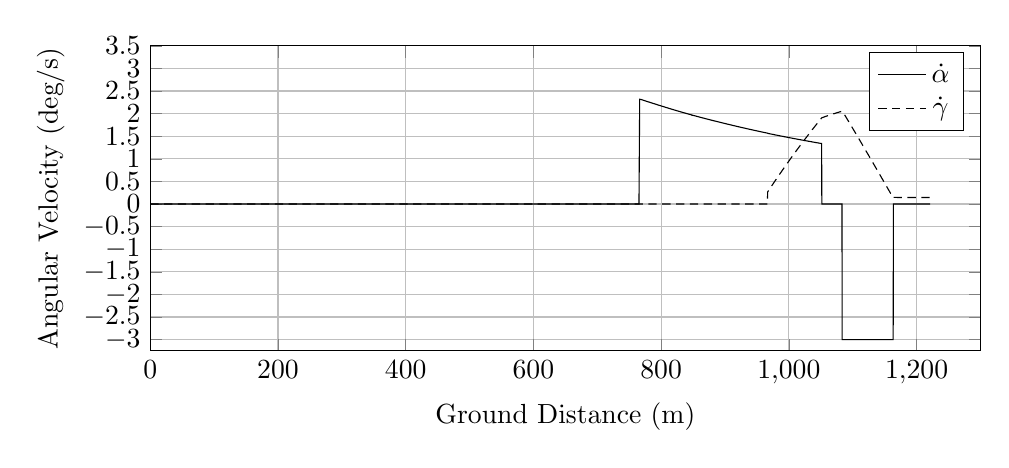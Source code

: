 %AngularVelocity_vs_GroundDistance
\begin{tikzpicture}

\begin{axis}[
width=\textwidth,
height=0.45\textwidth,
scaled ticks=false, tick label style={/pgf/number format/fixed},
xmin=0.0,
xmax=1300,
xlabel={Ground Distance (m)},
xmajorgrids,
ymin=-3.25,
ymax=3.5,
ylabel={Angular Velocity (deg/s)},
ytick={-3,-2.5,-2,-1.5,-1,-0.5,0,0.5,1,1.5,2,2.5,3,3.5},
ymajorgrids,
legend entries = {$\dot\alpha$\\$\dot\gamma$\\}
]

\addplot [
color=black,
solid
]
table[row sep=crcr]{
1.373E-8	0.0\\
2.605E-7	0.0\\
2.049E-6	0.0\\
9.924E-6	0.0\\
4.745E-5	0.0\\
1.74E-4	0.0\\
4.061E-4	0.0\\
7.313E-4	0.0\\
0.001	0.0\\
0.002	0.0\\
0.002	0.0\\
0.003	0.0\\
0.004	0.0\\
0.005	0.0\\
0.006	0.0\\
0.007	0.0\\
0.008	0.0\\
0.009	0.0\\
0.011	0.0\\
0.012	0.0\\
0.014	0.0\\
0.015	0.0\\
0.017	0.0\\
0.019	0.0\\
0.021	0.0\\
0.023	0.0\\
0.025	0.0\\
0.028	0.0\\
0.03	0.0\\
0.032	0.0\\
0.035	0.0\\
0.038	0.0\\
0.04	0.0\\
0.043	0.0\\
0.046	0.0\\
0.049	0.0\\
0.053	0.0\\
0.056	0.0\\
0.059	0.0\\
0.063	0.0\\
0.066	0.0\\
0.07	0.0\\
0.074	0.0\\
0.078	0.0\\
0.082	0.0\\
0.086	0.0\\
0.09	0.0\\
0.094	0.0\\
0.099	0.0\\
0.103	0.0\\
0.108	0.0\\
0.112	0.0\\
0.117	0.0\\
0.122	0.0\\
0.127	0.0\\
0.132	0.0\\
0.138	0.0\\
0.143	0.0\\
0.148	0.0\\
0.154	0.0\\
0.159	0.0\\
0.165	0.0\\
0.171	0.0\\
0.177	0.0\\
0.183	0.0\\
0.189	0.0\\
0.196	0.0\\
0.202	0.0\\
0.209	0.0\\
0.215	0.0\\
0.222	0.0\\
0.229	0.0\\
0.236	0.0\\
0.243	0.0\\
0.25	0.0\\
0.258	0.0\\
0.265	0.0\\
0.272	0.0\\
0.28	0.0\\
0.288	0.0\\
0.296	0.0\\
0.304	0.0\\
0.312	0.0\\
0.32	0.0\\
0.329	0.0\\
0.337	0.0\\
0.346	0.0\\
0.355	0.0\\
0.363	0.0\\
0.372	0.0\\
0.382	0.0\\
0.391	0.0\\
0.4	0.0\\
0.41	0.0\\
0.419	0.0\\
0.429	0.0\\
0.438	0.0\\
0.448	0.0\\
0.458	0.0\\
0.468	0.0\\
0.479	0.0\\
0.489	0.0\\
0.5	0.0\\
0.511	0.0\\
0.521	0.0\\
0.532	0.0\\
0.543	0.0\\
0.554	0.0\\
0.565	0.0\\
0.577	0.0\\
0.589	0.0\\
0.6	0.0\\
0.612	0.0\\
0.624	0.0\\
0.636	0.0\\
0.649	0.0\\
0.661	0.0\\
0.674	0.0\\
0.686	0.0\\
0.699	0.0\\
0.712	0.0\\
0.725	0.0\\
0.738	0.0\\
0.752	0.0\\
0.765	0.0\\
0.779	0.0\\
0.793	0.0\\
0.807	0.0\\
0.822	0.0\\
0.836	0.0\\
0.85	0.0\\
0.865	0.0\\
0.88	0.0\\
0.895	0.0\\
0.91	0.0\\
0.925	0.0\\
0.94	0.0\\
0.956	0.0\\
0.971	0.0\\
0.987	0.0\\
1.003	0.0\\
1.019	0.0\\
1.035	0.0\\
1.052	0.0\\
1.068	0.0\\
1.085	0.0\\
1.101	0.0\\
1.118	0.0\\
1.135	0.0\\
1.153	0.0\\
1.17	0.0\\
1.188	0.0\\
1.206	0.0\\
1.224	0.0\\
1.242	0.0\\
1.261	0.0\\
1.279	0.0\\
1.298	0.0\\
1.317	0.0\\
1.335	0.0\\
1.354	0.0\\
1.374	0.0\\
1.393	0.0\\
1.413	0.0\\
1.433	0.0\\
1.453	0.0\\
1.473	0.0\\
1.493	0.0\\
1.514	0.0\\
1.534	0.0\\
1.555	0.0\\
1.576	0.0\\
1.598	0.0\\
1.62	0.0\\
1.641	0.0\\
1.663	0.0\\
1.686	0.0\\
1.708	0.0\\
1.73	0.0\\
1.752	0.0\\
1.774	0.0\\
1.797	0.0\\
1.82	0.0\\
1.843	0.0\\
1.867	0.0\\
1.89	0.0\\
1.914	0.0\\
1.937	0.0\\
1.961	0.0\\
1.985	0.0\\
2.01	0.0\\
2.035	0.0\\
2.059	0.0\\
2.085	0.0\\
2.11	0.0\\
2.135	0.0\\
2.161	0.0\\
2.186	0.0\\
2.213	0.0\\
2.239	0.0\\
2.265	0.0\\
2.292	0.0\\
2.319	0.0\\
2.346	0.0\\
2.373	0.0\\
2.401	0.0\\
2.428	0.0\\
2.456	0.0\\
2.483	0.0\\
2.512	0.0\\
2.54	0.0\\
2.568	0.0\\
2.597	0.0\\
2.626	0.0\\
2.656	0.0\\
2.686	0.0\\
2.715	0.0\\
2.746	0.0\\
2.775	0.0\\
2.805	0.0\\
2.836	0.0\\
2.866	0.0\\
2.898	0.0\\
2.929	0.0\\
2.96	0.0\\
2.992	0.0\\
3.024	0.0\\
3.056	0.0\\
3.089	0.0\\
3.122	0.0\\
3.155	0.0\\
3.188	0.0\\
3.221	0.0\\
3.254	0.0\\
3.288	0.0\\
3.322	0.0\\
3.356	0.0\\
3.391	0.0\\
3.426	0.0\\
3.462	0.0\\
3.497	0.0\\
3.532	0.0\\
3.568	0.0\\
3.604	0.0\\
3.639	0.0\\
3.677	0.0\\
3.713	0.0\\
3.75	0.0\\
3.786	0.0\\
3.823	0.0\\
3.861	0.0\\
3.899	0.0\\
3.937	0.0\\
3.975	0.0\\
4.014	0.0\\
4.052	0.0\\
4.092	0.0\\
4.132	0.0\\
4.172	0.0\\
4.211	0.0\\
4.25	0.0\\
4.292	0.0\\
4.332	0.0\\
4.373	0.0\\
4.414	0.0\\
4.456	0.0\\
4.497	0.0\\
4.538	0.0\\
4.581	0.0\\
4.624	0.0\\
4.666	0.0\\
4.709	0.0\\
4.752	0.0\\
4.795	0.0\\
4.838	0.0\\
4.881	0.0\\
4.926	0.0\\
4.97	0.0\\
5.014	0.0\\
5.059	0.0\\
5.104	0.0\\
5.15	0.0\\
5.195	0.0\\
5.241	0.0\\
5.288	0.0\\
5.334	0.0\\
5.381	0.0\\
5.428	0.0\\
5.476	0.0\\
5.525	0.0\\
5.573	0.0\\
5.621	0.0\\
5.672	0.0\\
5.72	0.0\\
5.768	0.0\\
5.817	0.0\\
5.866	0.0\\
5.917	0.0\\
5.967	0.0\\
6.017	0.0\\
6.069	0.0\\
6.12	0.0\\
6.171	0.0\\
6.223	0.0\\
6.274	0.0\\
6.326	0.0\\
6.38	0.0\\
6.432	0.0\\
6.485	0.0\\
6.537	0.0\\
6.59	0.0\\
6.644	0.0\\
6.697	0.0\\
6.752	0.0\\
6.807	0.0\\
6.863	0.0\\
6.919	0.0\\
6.975	0.0\\
7.031	0.0\\
7.087	0.0\\
7.145	0.0\\
7.203	0.0\\
7.261	0.0\\
7.321	0.0\\
7.378	0.0\\
7.438	0.0\\
7.497	0.0\\
7.557	0.0\\
7.617	0.0\\
7.677	0.0\\
7.736	0.0\\
7.796	0.0\\
7.857	0.0\\
7.917	0.0\\
7.979	0.0\\
8.04	0.0\\
8.102	0.0\\
8.165	0.0\\
8.226	0.0\\
8.291	0.0\\
8.354	0.0\\
8.418	0.0\\
8.482	0.0\\
8.547	0.0\\
8.613	0.0\\
8.678	0.0\\
8.745	0.0\\
8.811	0.0\\
8.877	0.0\\
8.943	0.0\\
9.011	0.0\\
9.079	0.0\\
9.149	0.0\\
9.216	0.0\\
9.286	0.0\\
9.355	0.0\\
9.424	0.0\\
9.493	0.0\\
9.563	0.0\\
9.632	0.0\\
9.703	0.0\\
9.773	0.0\\
9.844	0.0\\
9.915	0.0\\
9.987	0.0\\
10.059	0.0\\
10.132	0.0\\
10.206	0.0\\
10.279	0.0\\
10.353	0.0\\
10.428	0.0\\
10.503	0.0\\
10.578	0.0\\
10.655	0.0\\
10.73	0.0\\
10.806	0.0\\
10.883	0.0\\
10.959	0.0\\
11.035	0.0\\
11.113	0.0\\
11.191	0.0\\
11.268	0.0\\
11.346	0.0\\
11.424	0.0\\
11.503	0.0\\
11.581	0.0\\
11.662	0.0\\
11.742	0.0\\
11.822	0.0\\
11.902	0.0\\
11.984	0.0\\
12.065	0.0\\
12.148	0.0\\
12.231	0.0\\
12.313	0.0\\
12.397	0.0\\
12.48	0.0\\
12.564	0.0\\
12.648	0.0\\
12.736	0.0\\
12.821	0.0\\
12.908	0.0\\
12.995	0.0\\
13.082	0.0\\
13.17	0.0\\
13.258	0.0\\
13.345	0.0\\
13.433	0.0\\
13.524	0.0\\
13.611	0.0\\
13.702	0.0\\
13.792	0.0\\
13.882	0.0\\
13.975	0.0\\
14.066	0.0\\
14.158	0.0\\
14.251	0.0\\
14.343	0.0\\
14.437	0.0\\
14.533	0.0\\
14.626	0.0\\
14.722	0.0\\
14.819	0.0\\
14.914	0.0\\
15.01	0.0\\
15.108	0.0\\
15.206	0.0\\
15.304	0.0\\
15.403	0.0\\
15.503	0.0\\
15.602	0.0\\
15.701	0.0\\
15.801	0.0\\
15.9	0.0\\
16.002	0.0\\
16.103	0.0\\
16.204	0.0\\
16.305	0.0\\
16.406	0.0\\
16.509	0.0\\
16.615	0.0\\
16.718	0.0\\
16.823	0.0\\
16.929	0.0\\
17.035	0.0\\
17.141	0.0\\
17.246	0.0\\
17.352	0.0\\
17.458	0.0\\
17.566	0.0\\
17.673	0.0\\
17.782	0.0\\
17.891	0.0\\
18.001	0.0\\
18.11	0.0\\
18.22	0.0\\
18.328	0.0\\
18.437	0.0\\
18.549	0.0\\
18.659	0.0\\
18.771	0.0\\
18.884	0.0\\
18.996	0.0\\
19.109	0.0\\
19.223	0.0\\
19.338	0.0\\
19.456	0.0\\
19.573	0.0\\
19.69	0.0\\
19.805	0.0\\
19.924	0.0\\
20.042	0.0\\
20.158	0.0\\
20.278	0.0\\
20.396	0.0\\
20.516	0.0\\
20.637	0.0\\
20.755	0.0\\
20.874	0.0\\
20.996	0.0\\
21.118	0.0\\
21.24	0.0\\
21.361	0.0\\
21.485	0.0\\
21.608	0.0\\
21.732	0.0\\
21.857	0.0\\
21.981	0.0\\
22.108	0.0\\
22.235	0.0\\
22.362	0.0\\
22.488	0.0\\
22.614	0.0\\
22.744	0.0\\
22.873	0.0\\
23.004	0.0\\
23.133	0.0\\
23.263	0.0\\
23.393	0.0\\
23.523	0.0\\
23.655	0.0\\
23.786	0.0\\
23.917	0.0\\
24.047	0.0\\
24.178	0.0\\
24.315	0.0\\
24.448	0.0\\
24.579	0.0\\
24.71	0.0\\
24.843	0.0\\
24.976	0.0\\
25.112	0.0\\
25.247	0.0\\
25.385	0.0\\
25.522	0.0\\
25.661	0.0\\
25.799	0.0\\
25.826	0.0\\
25.84	0.0\\
25.841	0.0\\
25.842	0.0\\
25.848	0.0\\
25.864	0.0\\
25.906	0.0\\
25.999	0.0\\
26.123	0.0\\
26.25	0.0\\
26.377	0.0\\
26.506	0.0\\
26.634	0.0\\
26.763	0.0\\
26.893	0.0\\
27.023	0.0\\
27.154	0.0\\
27.288	0.0\\
27.42	0.0\\
27.556	0.0\\
27.691	0.0\\
27.826	0.0\\
27.96	0.0\\
28.097	0.0\\
28.233	0.0\\
28.369	0.0\\
28.507	0.0\\
28.645	0.0\\
28.783	0.0\\
28.923	0.0\\
29.062	0.0\\
29.202	0.0\\
29.343	0.0\\
29.483	0.0\\
29.626	0.0\\
29.767	0.0\\
29.909	0.0\\
30.052	0.0\\
30.197	0.0\\
30.342	0.0\\
30.486	0.0\\
30.633	0.0\\
30.778	0.0\\
30.924	0.0\\
31.071	0.0\\
31.218	0.0\\
31.367	0.0\\
31.515	0.0\\
31.664	0.0\\
31.815	0.0\\
31.966	0.0\\
32.115	0.0\\
32.266	0.0\\
32.418	0.0\\
32.57	0.0\\
32.722	0.0\\
32.877	0.0\\
33.032	0.0\\
33.185	0.0\\
33.341	0.0\\
33.498	0.0\\
33.654	0.0\\
33.811	0.0\\
33.97	0.0\\
34.126	0.0\\
34.286	0.0\\
34.445	0.0\\
34.606	0.0\\
34.766	0.0\\
34.926	0.0\\
35.086	0.0\\
35.248	0.0\\
35.412	0.0\\
35.574	0.0\\
35.735	0.0\\
35.899	0.0\\
36.065	0.0\\
36.23	0.0\\
36.395	0.0\\
36.561	0.0\\
36.728	0.0\\
36.894	0.0\\
37.059	0.0\\
37.227	0.0\\
37.394	0.0\\
37.562	0.0\\
37.733	0.0\\
37.903	0.0\\
38.071	0.0\\
38.238	0.0\\
38.408	0.0\\
38.578	0.0\\
38.75	0.0\\
38.92	0.0\\
39.093	0.0\\
39.265	0.0\\
39.437	0.0\\
39.609	0.0\\
39.783	0.0\\
39.956	0.0\\
40.132	0.0\\
40.309	0.0\\
40.486	0.0\\
40.664	0.0\\
40.84	0.0\\
41.018	0.0\\
41.198	0.0\\
41.377	0.0\\
41.557	0.0\\
41.736	0.0\\
41.916	0.0\\
42.097	0.0\\
42.278	0.0\\
42.46	0.0\\
42.64	0.0\\
42.822	0.0\\
43.006	0.0\\
43.19	0.0\\
43.372	0.0\\
43.556	0.0\\
43.74	0.0\\
43.924	0.0\\
44.107	0.0\\
44.294	0.0\\
44.479	0.0\\
44.665	0.0\\
44.852	0.0\\
45.039	0.0\\
45.228	0.0\\
45.415	0.0\\
45.603	0.0\\
45.793	0.0\\
45.984	0.0\\
46.173	0.0\\
46.364	0.0\\
46.554	0.0\\
46.745	0.0\\
46.936	0.0\\
47.127	0.0\\
47.319	0.0\\
47.511	0.0\\
47.705	0.0\\
47.9	0.0\\
48.093	0.0\\
48.287	0.0\\
48.484	0.0\\
48.681	0.0\\
48.875	0.0\\
49.071	0.0\\
49.267	0.0\\
49.466	0.0\\
49.662	0.0\\
49.86	0.0\\
50.058	0.0\\
50.258	0.0\\
50.457	0.0\\
50.656	0.0\\
50.859	0.0\\
51.061	0.0\\
51.264	0.0\\
51.464	0.0\\
51.665	0.0\\
51.866	0.0\\
52.074	0.0\\
52.282	0.0\\
52.487	0.0\\
52.695	0.0\\
52.9	0.0\\
53.108	0.0\\
53.312	0.0\\
53.52	0.0\\
53.727	0.0\\
53.937	0.0\\
54.145	0.0\\
54.351	0.0\\
54.562	0.0\\
54.776	0.0\\
54.988	0.0\\
55.198	0.0\\
55.41	0.0\\
55.624	0.0\\
55.837	0.0\\
56.047	0.0\\
56.261	0.0\\
56.475	0.0\\
56.691	0.0\\
56.909	0.0\\
57.127	0.0\\
57.347	0.0\\
57.565	0.0\\
57.782	0.0\\
57.999	0.0\\
58.218	0.0\\
58.436	0.0\\
58.658	0.0\\
58.88	0.0\\
59.103	0.0\\
59.324	0.0\\
59.545	0.0\\
59.768	0.0\\
59.991	0.0\\
60.216	0.0\\
60.44	0.0\\
60.665	0.0\\
60.891	0.0\\
61.116	0.0\\
61.343	0.0\\
61.572	0.0\\
61.799	0.0\\
62.026	0.0\\
62.254	0.0\\
62.483	0.0\\
62.714	0.0\\
62.945	0.0\\
63.178	0.0\\
63.411	0.0\\
63.645	0.0\\
63.877	0.0\\
64.112	0.0\\
64.347	0.0\\
64.583	0.0\\
64.819	0.0\\
65.056	0.0\\
65.295	0.0\\
65.532	0.0\\
65.77	0.0\\
66.01	0.0\\
66.253	0.0\\
66.493	0.0\\
66.734	0.0\\
66.977	0.0\\
67.219	0.0\\
67.464	0.0\\
67.706	0.0\\
67.954	0.0\\
68.198	0.0\\
68.444	0.0\\
68.69	0.0\\
68.94	0.0\\
69.19	0.0\\
69.44	0.0\\
69.69	0.0\\
69.941	0.0\\
70.193	0.0\\
70.447	0.0\\
70.699	0.0\\
70.954	0.0\\
71.211	0.0\\
71.468	0.0\\
71.725	0.0\\
71.982	0.0\\
72.241	0.0\\
72.499	0.0\\
72.759	0.0\\
73.02	0.0\\
73.281	0.0\\
73.543	0.0\\
73.806	0.0\\
74.072	0.0\\
74.339	0.0\\
74.605	0.0\\
74.873	0.0\\
75.14	0.0\\
75.411	0.0\\
75.683	0.0\\
75.951	0.0\\
76.224	0.0\\
76.499	0.0\\
76.772	0.0\\
77.047	0.0\\
77.323	0.0\\
77.599	0.0\\
77.878	0.0\\
78.157	0.0\\
78.438	0.0\\
78.721	0.0\\
79.001	0.0\\
79.284	0.0\\
79.57	0.0\\
79.854	0.0\\
80.139	0.0\\
80.426	0.0\\
80.715	0.0\\
81.007	0.0\\
81.295	0.0\\
81.585	0.0\\
81.875	0.0\\
82.171	0.0\\
82.467	0.0\\
82.764	0.0\\
83.058	0.0\\
83.359	0.0\\
83.657	0.0\\
83.955	0.0\\
84.253	0.0\\
84.557	0.0\\
84.86	0.0\\
85.165	0.0\\
85.472	0.0\\
85.779	0.0\\
86.087	0.0\\
86.398	0.0\\
86.711	0.0\\
87.026	0.0\\
87.34	0.0\\
87.654	0.0\\
87.967	0.0\\
88.285	0.0\\
88.61	0.0\\
88.929	0.0\\
89.25	0.0\\
89.575	0.0\\
89.902	0.0\\
90.226	0.0\\
90.549	0.0\\
90.878	0.0\\
91.205	0.0\\
91.538	0.0\\
91.871	0.0\\
92.201	0.0\\
92.531	0.0\\
92.864	0.0\\
93.198	0.0\\
93.533	0.0\\
93.867	0.0\\
94.203	0.0\\
94.541	0.0\\
94.874	0.0\\
95.217	0.0\\
95.554	0.0\\
95.892	0.0\\
96.231	0.0\\
96.572	0.0\\
96.908	0.0\\
97.248	0.0\\
97.588	0.0\\
97.926	0.0\\
98.267	0.0\\
98.605	0.0\\
98.946	0.0\\
99.287	0.0\\
99.634	0.0\\
99.977	0.0\\
100.316	0.0\\
100.656	0.0\\
100.996	0.0\\
101.34	0.0\\
101.68	0.0\\
102.017	0.0\\
102.357	0.0\\
102.694	0.0\\
103.035	0.0\\
103.376	0.0\\
103.719	0.0\\
104.059	0.0\\
104.395	0.0\\
104.733	0.0\\
105.071	0.0\\
105.407	0.0\\
105.744	0.0\\
106.08	0.0\\
106.416	0.0\\
106.756	0.0\\
107.094	0.0\\
107.432	0.0\\
107.447	0.0\\
107.458	0.0\\
107.462	0.0\\
107.465	0.0\\
107.468	0.0\\
107.484	0.0\\
107.532	0.0\\
107.687	0.0\\
107.976	0.0\\
108.277	0.0\\
108.582	0.0\\
108.886	0.0\\
109.192	0.0\\
109.502	0.0\\
109.811	0.0\\
110.121	0.0\\
110.433	0.0\\
110.747	0.0\\
111.065	0.0\\
111.382	0.0\\
111.701	0.0\\
112.023	0.0\\
112.343	0.0\\
112.668	0.0\\
112.993	0.0\\
113.32	0.0\\
113.65	0.0\\
113.979	0.0\\
114.313	0.0\\
114.644	0.0\\
114.981	0.0\\
115.32	0.0\\
115.658	0.0\\
116.001	0.0\\
116.342	0.0\\
116.686	0.0\\
117.033	0.0\\
117.379	0.0\\
117.729	0.0\\
118.08	0.0\\
118.434	0.0\\
118.792	0.0\\
119.148	0.0\\
119.504	0.0\\
119.863	0.0\\
120.226	0.0\\
120.59	0.0\\
120.955	0.0\\
121.32	0.0\\
121.686	0.0\\
122.053	0.0\\
122.423	0.0\\
122.795	0.0\\
123.166	0.0\\
123.54	0.0\\
123.912	0.0\\
124.29	0.0\\
124.663	0.0\\
125.039	0.0\\
125.414	0.0\\
125.79	0.0\\
126.168	0.0\\
126.546	0.0\\
126.925	0.0\\
127.303	0.0\\
127.683	0.0\\
128.062	0.0\\
128.444	0.0\\
128.823	0.0\\
129.199	0.0\\
129.578	0.0\\
129.955	0.0\\
130.334	0.0\\
130.714	0.0\\
131.095	0.0\\
131.477	0.0\\
131.857	0.0\\
132.239	0.0\\
132.616	0.0\\
133.0	0.0\\
133.381	0.0\\
133.761	0.0\\
134.136	0.0\\
134.516	0.0\\
134.897	0.0\\
135.274	0.0\\
135.652	0.0\\
136.033	0.0\\
136.412	0.0\\
136.79	0.0\\
137.17	0.0\\
137.548	0.0\\
137.926	0.0\\
138.305	0.0\\
138.684	0.0\\
139.063	0.0\\
139.441	0.0\\
139.819	0.0\\
140.198	0.0\\
140.573	0.0\\
140.951	0.0\\
141.328	0.0\\
141.706	0.0\\
142.084	0.0\\
142.464	0.0\\
142.841	0.0\\
143.219	0.0\\
143.6	0.0\\
143.98	0.0\\
144.359	0.0\\
144.736	0.0\\
145.113	0.0\\
145.491	0.0\\
145.87	0.0\\
146.245	0.0\\
146.624	0.0\\
147.001	0.0\\
147.379	0.0\\
147.757	0.0\\
148.136	0.0\\
148.514	0.0\\
148.891	0.0\\
149.271	0.0\\
149.653	0.0\\
150.033	0.0\\
150.414	0.0\\
150.793	0.0\\
151.173	0.0\\
151.554	0.0\\
151.935	0.0\\
152.319	0.0\\
152.702	0.0\\
153.083	0.0\\
153.467	0.0\\
153.848	0.0\\
154.231	0.0\\
154.615	0.0\\
155.0	0.0\\
155.383	0.0\\
155.768	0.0\\
156.151	0.0\\
156.535	0.0\\
156.92	0.0\\
157.306	0.0\\
157.691	0.0\\
158.078	0.0\\
158.465	0.0\\
158.851	0.0\\
159.24	0.0\\
159.627	0.0\\
160.02	0.0\\
160.408	0.0\\
160.796	0.0\\
161.184	0.0\\
161.576	0.0\\
161.968	0.0\\
162.358	0.0\\
162.751	0.0\\
163.145	0.0\\
163.537	0.0\\
163.93	0.0\\
164.324	0.0\\
164.717	0.0\\
165.11	0.0\\
165.504	0.0\\
165.898	0.0\\
166.291	0.0\\
166.689	0.0\\
167.083	0.0\\
167.48	0.0\\
167.88	0.0\\
168.278	0.0\\
168.677	0.0\\
169.075	0.0\\
169.476	0.0\\
169.878	0.0\\
170.279	0.0\\
170.681	0.0\\
171.086	0.0\\
171.488	0.0\\
171.893	0.0\\
172.297	0.0\\
172.703	0.0\\
173.111	0.0\\
173.516	0.0\\
173.926	0.0\\
174.336	0.0\\
174.746	0.0\\
175.157	0.0\\
175.569	0.0\\
175.98	0.0\\
176.393	0.0\\
176.804	0.0\\
177.219	0.0\\
177.633	0.0\\
178.051	0.0\\
178.467	0.0\\
178.884	0.0\\
179.298	0.0\\
179.716	0.0\\
180.134	0.0\\
180.554	0.0\\
180.977	0.0\\
181.4	0.0\\
181.823	0.0\\
182.246	0.0\\
182.673	0.0\\
183.1	0.0\\
183.529	0.0\\
183.958	0.0\\
184.386	0.0\\
184.817	0.0\\
185.246	0.0\\
185.678	0.0\\
186.109	0.0\\
186.54	0.0\\
186.971	0.0\\
187.407	0.0\\
187.842	0.0\\
188.278	0.0\\
188.718	0.0\\
189.161	0.0\\
189.601	0.0\\
190.039	0.0\\
190.48	0.0\\
190.925	0.0\\
191.372	0.0\\
191.818	0.0\\
192.265	0.0\\
192.715	0.0\\
193.165	0.0\\
193.616	0.0\\
194.067	0.0\\
194.521	0.0\\
194.978	0.0\\
195.436	0.0\\
195.895	0.0\\
196.354	0.0\\
196.818	0.0\\
197.281	0.0\\
197.745	0.0\\
198.212	0.0\\
198.678	0.0\\
199.146	0.0\\
199.617	0.0\\
200.086	0.0\\
200.555	0.0\\
201.028	0.0\\
201.501	0.0\\
201.979	0.0\\
202.457	0.0\\
202.938	0.0\\
203.422	0.0\\
203.906	0.0\\
204.394	0.0\\
204.881	0.0\\
205.374	0.0\\
205.868	0.0\\
206.362	0.0\\
206.856	0.0\\
207.356	0.0\\
207.853	0.0\\
208.356	0.0\\
208.859	0.0\\
209.361	0.0\\
209.864	0.0\\
210.375	0.0\\
210.888	0.0\\
211.409	0.0\\
211.928	0.0\\
212.45	0.0\\
212.973	0.0\\
213.501	0.0\\
214.031	0.0\\
214.556	0.0\\
215.09	0.0\\
215.63	0.0\\
216.172	0.0\\
216.713	0.0\\
217.254	0.0\\
217.799	0.0\\
218.348	0.0\\
218.897	0.0\\
219.458	0.0\\
220.018	0.0\\
220.58	0.0\\
221.149	0.0\\
221.724	0.0\\
222.297	0.0\\
222.872	0.0\\
223.455	0.0\\
224.043	0.0\\
224.627	0.0\\
225.215	0.0\\
225.809	0.0\\
226.407	0.0\\
227.01	0.0\\
227.62	0.0\\
228.232	0.0\\
228.841	0.0\\
229.46	0.0\\
230.088	0.0\\
230.713	0.0\\
231.34	0.0\\
231.962	0.0\\
232.584	0.0\\
233.21	0.0\\
233.841	0.0\\
234.463	0.0\\
235.095	0.0\\
235.716	0.0\\
236.336	0.0\\
236.958	0.0\\
237.577	0.0\\
238.195	0.0\\
238.811	0.0\\
239.426	0.0\\
240.037	0.0\\
240.639	0.0\\
241.242	0.0\\
241.843	0.0\\
242.443	0.0\\
243.037	0.0\\
243.631	0.0\\
244.221	0.0\\
244.812	0.0\\
245.397	0.0\\
245.979	0.0\\
246.559	0.0\\
247.13	0.0\\
247.707	0.0\\
248.28	0.0\\
248.853	0.0\\
249.419	0.0\\
249.978	0.0\\
250.541	0.0\\
251.101	0.0\\
251.656	0.0\\
252.209	0.0\\
252.762	0.0\\
253.314	0.0\\
253.866	0.0\\
254.414	0.0\\
254.957	0.0\\
255.065	0.0\\
255.13	0.0\\
255.178	0.0\\
255.206	0.0\\
255.231	0.0\\
255.254	0.0\\
255.276	0.0\\
255.29	0.0\\
255.295	0.0\\
255.3	0.0\\
255.325	0.0\\
255.432	0.0\\
255.722	0.0\\
256.196	0.0\\
256.674	0.0\\
257.155	0.0\\
257.637	0.0\\
258.123	0.0\\
258.614	0.0\\
259.105	0.0\\
259.598	0.0\\
260.095	0.0\\
260.596	0.0\\
261.102	0.0\\
261.609	0.0\\
262.119	0.0\\
262.632	0.0\\
263.148	0.0\\
263.667	0.0\\
264.188	0.0\\
264.713	0.0\\
265.241	0.0\\
265.772	0.0\\
266.308	0.0\\
266.85	0.0\\
267.393	0.0\\
267.937	0.0\\
268.492	0.0\\
269.048	0.0\\
269.61	0.0\\
270.172	0.0\\
270.744	0.0\\
271.317	0.0\\
271.892	0.0\\
272.479	0.0\\
273.068	0.0\\
273.661	0.0\\
274.253	0.0\\
274.852	0.0\\
275.459	0.0\\
276.069	0.0\\
276.681	0.0\\
277.297	0.0\\
277.922	0.0\\
278.551	0.0\\
279.178	0.0\\
279.818	0.0\\
280.455	0.0\\
281.097	0.0\\
281.737	0.0\\
282.381	0.0\\
283.03	0.0\\
283.677	0.0\\
284.32	0.0\\
284.96	0.0\\
285.602	0.0\\
286.242	0.0\\
286.878	0.0\\
287.518	0.0\\
288.15	0.0\\
288.779	0.0\\
289.411	0.0\\
290.037	0.0\\
290.662	0.0\\
291.285	0.0\\
291.907	0.0\\
292.523	0.0\\
293.138	0.0\\
293.75	0.0\\
294.367	0.0\\
294.974	0.0\\
295.58	0.0\\
296.189	0.0\\
296.791	0.0\\
297.393	0.0\\
297.989	0.0\\
298.587	0.0\\
299.181	0.0\\
299.772	0.0\\
300.366	0.0\\
300.959	0.0\\
301.552	0.0\\
302.14	0.0\\
302.727	0.0\\
303.312	0.0\\
303.894	0.0\\
304.478	0.0\\
305.06	0.0\\
305.639	0.0\\
306.216	0.0\\
306.796	0.0\\
307.372	0.0\\
307.948	0.0\\
308.526	0.0\\
309.101	0.0\\
309.681	0.0\\
310.254	0.0\\
310.827	0.0\\
311.402	0.0\\
311.97	0.0\\
312.54	0.0\\
313.109	0.0\\
313.68	0.0\\
314.25	0.0\\
314.821	0.0\\
315.389	0.0\\
315.96	0.0\\
316.529	0.0\\
317.096	0.0\\
317.662	0.0\\
318.229	0.0\\
318.795	0.0\\
319.363	0.0\\
319.93	0.0\\
320.496	0.0\\
321.063	0.0\\
321.629	0.0\\
322.195	0.0\\
322.762	0.0\\
323.328	0.0\\
323.894	0.0\\
324.46	0.0\\
325.024	0.0\\
325.593	0.0\\
326.157	0.0\\
326.724	0.0\\
327.289	0.0\\
327.856	0.0\\
328.423	0.0\\
328.989	0.0\\
329.555	0.0\\
330.122	0.0\\
330.687	0.0\\
331.253	0.0\\
331.821	0.0\\
332.386	0.0\\
332.954	0.0\\
333.523	0.0\\
334.09	0.0\\
334.659	0.0\\
335.225	0.0\\
335.795	0.0\\
336.367	0.0\\
336.935	0.0\\
337.505	0.0\\
338.076	0.0\\
338.645	0.0\\
339.213	0.0\\
339.783	0.0\\
340.352	0.0\\
340.923	0.0\\
341.497	0.0\\
342.071	0.0\\
342.643	0.0\\
343.216	0.0\\
343.788	0.0\\
344.363	0.0\\
344.936	0.0\\
345.512	0.0\\
346.089	0.0\\
346.663	0.0\\
347.24	0.0\\
347.815	0.0\\
348.392	0.0\\
348.967	0.0\\
349.544	0.0\\
350.122	0.0\\
350.701	0.0\\
351.281	0.0\\
351.862	0.0\\
352.443	0.0\\
353.022	0.0\\
353.605	0.0\\
354.189	0.0\\
354.773	0.0\\
355.356	0.0\\
355.942	0.0\\
356.528	0.0\\
357.115	0.0\\
357.702	0.0\\
358.289	0.0\\
358.88	0.0\\
359.47	0.0\\
360.061	0.0\\
360.656	0.0\\
361.248	0.0\\
361.84	0.0\\
362.434	0.0\\
363.027	0.0\\
363.621	0.0\\
364.217	0.0\\
364.817	0.0\\
365.417	0.0\\
366.017	0.0\\
366.613	0.0\\
367.214	0.0\\
367.814	0.0\\
368.414	0.0\\
369.014	0.0\\
369.618	0.0\\
370.22	0.0\\
370.829	0.0\\
371.433	0.0\\
372.038	0.0\\
372.65	0.0\\
373.262	0.0\\
373.873	0.0\\
374.485	0.0\\
375.098	0.0\\
375.714	0.0\\
376.329	0.0\\
376.947	0.0\\
377.561	0.0\\
378.184	0.0\\
378.805	0.0\\
379.427	0.0\\
380.051	0.0\\
380.673	0.0\\
381.299	0.0\\
381.926	0.0\\
382.557	0.0\\
383.184	0.0\\
383.816	0.0\\
384.448	0.0\\
385.08	0.0\\
385.714	0.0\\
386.35	0.0\\
386.988	0.0\\
387.628	0.0\\
388.268	0.0\\
388.909	0.0\\
389.55	0.0\\
390.196	0.0\\
390.841	0.0\\
391.485	0.0\\
392.135	0.0\\
392.787	0.0\\
393.438	0.0\\
394.091	0.0\\
394.747	0.0\\
395.402	0.0\\
396.061	0.0\\
396.725	0.0\\
397.389	0.0\\
398.056	0.0\\
398.723	0.0\\
399.391	0.0\\
400.061	0.0\\
400.73	0.0\\
401.403	0.0\\
402.077	0.0\\
402.752	0.0\\
403.433	0.0\\
404.116	0.0\\
404.802	0.0\\
405.486	0.0\\
406.179	0.0\\
406.87	0.0\\
407.565	0.0\\
408.261	0.0\\
408.96	0.0\\
409.662	0.0\\
410.366	0.0\\
411.073	0.0\\
411.782	0.0\\
412.494	0.0\\
413.206	0.0\\
413.923	0.0\\
414.641	0.0\\
415.364	0.0\\
416.088	0.0\\
416.816	0.0\\
417.548	0.0\\
418.283	0.0\\
419.02	0.0\\
419.762	0.0\\
420.508	0.0\\
421.254	0.0\\
422.002	0.0\\
422.76	0.0\\
423.518	0.0\\
424.279	0.0\\
425.049	0.0\\
425.818	0.0\\
426.595	0.0\\
427.373	0.0\\
428.156	0.0\\
428.944	0.0\\
429.739	0.0\\
430.539	0.0\\
431.347	0.0\\
432.161	0.0\\
432.977	0.0\\
433.799	0.0\\
434.632	0.0\\
435.469	0.0\\
436.313	0.0\\
437.164	0.0\\
438.016	0.0\\
438.881	0.0\\
439.752	0.0\\
440.638	0.0\\
441.539	0.0\\
442.438	0.0\\
443.35	0.0\\
444.278	0.0\\
445.208	0.0\\
446.152	0.0\\
447.102	0.0\\
448.065	0.0\\
449.036	0.0\\
450.025	0.0\\
451.017	0.0\\
452.021	0.0\\
453.024	0.0\\
454.028	0.0\\
455.031	0.0\\
456.032	0.0\\
457.029	0.0\\
458.019	0.0\\
458.998	0.0\\
459.962	0.0\\
460.921	0.0\\
461.862	0.0\\
462.802	0.0\\
463.728	0.0\\
464.639	0.0\\
465.541	0.0\\
466.435	0.0\\
467.32	0.0\\
468.201	0.0\\
469.072	0.0\\
469.935	0.0\\
470.79	0.0\\
471.642	0.0\\
472.488	0.0\\
473.325	0.0\\
474.157	0.0\\
474.987	0.0\\
475.812	0.0\\
476.636	0.0\\
477.449	0.0\\
478.26	0.0\\
479.068	0.0\\
479.872	0.0\\
480.672	0.0\\
481.464	0.0\\
482.254	0.0\\
483.044	0.0\\
483.825	0.0\\
484.605	0.0\\
485.381	0.0\\
486.155	0.0\\
486.923	0.0\\
487.691	0.0\\
488.453	0.0\\
489.214	0.0\\
489.366	0.0\\
489.914	0.0\\
489.944	0.0\\
489.952	0.0\\
489.959	0.0\\
490.009	0.0\\
490.223	0.0\\
490.808	0.0\\
491.555	0.0\\
492.306	0.0\\
493.056	0.0\\
493.812	0.0\\
494.571	0.0\\
495.339	0.0\\
496.105	0.0\\
496.876	0.0\\
497.652	0.0\\
498.436	0.0\\
499.222	0.0\\
500.016	0.0\\
500.817	0.0\\
501.621	0.0\\
502.431	0.0\\
503.249	0.0\\
504.068	0.0\\
504.892	0.0\\
505.726	0.0\\
506.569	0.0\\
507.414	0.0\\
508.268	0.0\\
509.127	0.0\\
509.992	0.0\\
510.87	0.0\\
511.756	0.0\\
512.653	0.0\\
513.553	0.0\\
514.468	0.0\\
515.387	0.0\\
516.317	0.0\\
517.26	0.0\\
518.213	0.0\\
519.176	0.0\\
520.141	0.0\\
521.123	0.0\\
522.121	0.0\\
523.126	0.0\\
524.142	0.0\\
525.163	0.0\\
526.197	0.0\\
527.233	0.0\\
528.27	0.0\\
529.313	0.0\\
530.357	0.0\\
531.392	0.0\\
532.424	0.0\\
533.46	0.0\\
534.487	0.0\\
535.502	0.0\\
536.515	0.0\\
537.523	0.0\\
538.516	0.0\\
539.508	0.0\\
540.486	0.0\\
541.466	0.0\\
542.436	0.0\\
543.404	0.0\\
544.359	0.0\\
545.307	0.0\\
546.251	0.0\\
547.192	0.0\\
548.128	0.0\\
549.061	0.0\\
549.992	0.0\\
550.913	0.0\\
551.832	0.0\\
552.743	0.0\\
553.651	0.0\\
554.557	0.0\\
555.46	0.0\\
556.356	0.0\\
557.251	0.0\\
558.144	0.0\\
559.04	0.0\\
559.931	0.0\\
560.818	0.0\\
561.696	0.0\\
562.58	0.0\\
563.461	0.0\\
564.339	0.0\\
565.215	0.0\\
566.089	0.0\\
566.962	0.0\\
567.83	0.0\\
568.698	0.0\\
569.562	0.0\\
570.424	0.0\\
571.285	0.0\\
572.149	0.0\\
573.01	0.0\\
573.868	0.0\\
574.726	0.0\\
575.584	0.0\\
576.439	0.0\\
577.29	0.0\\
578.144	0.0\\
578.996	0.0\\
579.849	0.0\\
580.701	0.0\\
581.548	0.0\\
582.398	0.0\\
583.244	0.0\\
584.095	0.0\\
584.945	0.0\\
585.791	0.0\\
586.639	0.0\\
587.483	0.0\\
588.328	0.0\\
589.173	0.0\\
590.017	0.0\\
590.861	0.0\\
591.706	0.0\\
592.546	0.0\\
593.391	0.0\\
594.233	0.0\\
595.075	0.0\\
595.916	0.0\\
596.757	0.0\\
597.6	0.0\\
598.443	0.0\\
599.285	0.0\\
600.126	0.0\\
600.967	0.0\\
601.809	0.0\\
602.649	0.0\\
603.49	0.0\\
604.332	0.0\\
605.175	0.0\\
606.017	0.0\\
606.856	0.0\\
607.7	0.0\\
608.547	0.0\\
609.385	0.0\\
610.229	0.0\\
611.072	0.0\\
611.914	0.0\\
612.757	0.0\\
613.604	0.0\\
614.448	0.0\\
615.288	0.0\\
616.128	0.0\\
616.972	0.0\\
617.817	0.0\\
618.663	0.0\\
619.508	0.0\\
620.355	0.0\\
621.202	0.0\\
622.049	0.0\\
622.901	0.0\\
623.747	0.0\\
624.597	0.0\\
625.445	0.0\\
626.295	0.0\\
627.146	0.0\\
627.996	0.0\\
628.849	0.0\\
629.704	0.0\\
630.554	0.0\\
631.409	0.0\\
632.264	0.0\\
633.12	0.0\\
633.978	0.0\\
634.836	0.0\\
635.695	0.0\\
636.551	0.0\\
637.411	0.0\\
638.27	0.0\\
639.128	0.0\\
639.989	0.0\\
640.855	0.0\\
641.717	0.0\\
642.58	0.0\\
643.445	0.0\\
644.308	0.0\\
645.175	0.0\\
646.04	0.0\\
646.912	0.0\\
647.781	0.0\\
648.656	0.0\\
649.528	0.0\\
650.399	0.0\\
651.271	0.0\\
652.146	0.0\\
653.022	0.0\\
653.896	0.0\\
654.773	0.0\\
655.652	0.0\\
656.528	0.0\\
657.411	0.0\\
658.292	0.0\\
659.177	0.0\\
660.065	0.0\\
660.954	0.0\\
661.84	0.0\\
662.732	0.0\\
663.62	0.0\\
664.513	0.0\\
665.403	0.0\\
666.297	0.0\\
667.191	0.0\\
668.084	0.0\\
668.985	0.0\\
669.886	0.0\\
670.786	0.0\\
671.69	0.0\\
672.589	0.0\\
673.498	0.0\\
674.41	0.0\\
675.315	0.0\\
676.227	0.0\\
677.141	0.0\\
678.056	0.0\\
678.969	0.0\\
679.887	0.0\\
680.808	0.0\\
681.731	0.0\\
682.65	0.0\\
683.574	0.0\\
684.496	0.0\\
685.42	0.0\\
686.348	0.0\\
687.277	0.0\\
688.206	0.0\\
689.14	0.0\\
690.076	0.0\\
691.015	0.0\\
691.955	0.0\\
692.895	0.0\\
693.84	0.0\\
694.787	0.0\\
695.735	0.0\\
696.688	0.0\\
697.639	0.0\\
698.598	0.0\\
699.55	0.0\\
700.504	0.0\\
701.465	0.0\\
702.426	0.0\\
703.387	0.0\\
704.361	0.0\\
705.332	0.0\\
706.3	0.0\\
707.277	0.0\\
708.249	0.0\\
709.228	0.0\\
710.209	0.0\\
711.195	0.0\\
712.187	0.0\\
713.176	0.0\\
714.167	0.0\\
715.16	0.0\\
716.158	0.0\\
717.163	0.0\\
718.17	0.0\\
719.176	0.0\\
720.188	0.0\\
721.202	0.0\\
722.218	0.0\\
723.235	0.0\\
724.259	0.0\\
725.282	0.0\\
726.311	0.0\\
727.34	0.0\\
728.372	0.0\\
729.411	0.0\\
730.456	0.0\\
731.507	0.0\\
732.557	0.0\\
733.619	0.0\\
734.676	0.0\\
735.735	0.0\\
736.801	0.0\\
737.875	0.0\\
738.951	0.0\\
740.03	0.0\\
741.117	0.0\\
742.213	0.0\\
743.31	0.0\\
744.411	0.0\\
745.517	0.0\\
746.626	0.0\\
747.746	0.0\\
748.868	0.0\\
749.997	0.0\\
751.133	0.0\\
752.272	0.0\\
753.42	0.0\\
754.571	0.0\\
755.726	0.0\\
756.894	0.0\\
758.066	0.0\\
759.248	0.0\\
760.44	0.0\\
761.643	0.0\\
762.846	0.0\\
764.068	0.0\\
765.299	0.0\\
766.409	2.317\\
766.536	2.317\\
767.785	2.316\\
769.045	2.31\\
770.317	2.304\\
771.608	2.298\\
772.911	2.292\\
774.227	2.286\\
775.554	2.28\\
776.894	2.274\\
778.259	2.267\\
779.639	2.261\\
781.041	2.255\\
782.472	2.248\\
783.925	2.242\\
785.394	2.235\\
786.889	2.228\\
788.418	2.222\\
789.974	2.215\\
791.554	2.208\\
793.143	2.201\\
794.756	2.194\\
796.359	2.186\\
797.957	2.179\\
799.531	2.172\\
801.09	2.165\\
802.606	2.159\\
804.102	2.152\\
805.578	2.145\\
807.031	2.139\\
808.453	2.133\\
809.851	2.127\\
811.244	2.121\\
812.616	2.115\\
813.967	2.109\\
815.301	2.103\\
816.62	2.098\\
817.926	2.092\\
819.226	2.087\\
820.504	2.081\\
821.781	2.076\\
823.044	2.071\\
824.298	2.065\\
825.541	2.06\\
826.781	2.055\\
828.007	2.05\\
829.228	2.045\\
830.44	2.04\\
831.646	2.035\\
832.846	2.03\\
834.038	2.025\\
835.223	2.021\\
836.397	2.016\\
837.576	2.011\\
838.742	2.006\\
839.902	2.002\\
841.06	1.997\\
842.211	1.993\\
843.358	1.988\\
844.501	1.984\\
845.64	1.979\\
846.772	1.975\\
847.897	1.97\\
848.121	1.966\\
848.162	1.965\\
848.201	1.965\\
848.239	1.965\\
848.264	1.964\\
848.292	1.964\\
848.421	1.964\\
848.959	1.964\\
850.144	1.962\\
851.299	1.957\\
852.463	1.953\\
853.634	1.948\\
854.814	1.944\\
855.997	1.939\\
857.191	1.935\\
858.392	1.93\\
859.6	1.926\\
860.816	1.921\\
862.04	1.916\\
863.279	1.912\\
864.531	1.907\\
865.783	1.902\\
867.051	1.898\\
868.328	1.893\\
869.616	1.888\\
870.918	1.884\\
872.237	1.879\\
873.563	1.874\\
874.906	1.869\\
876.263	1.864\\
877.637	1.859\\
879.021	1.854\\
880.42	1.849\\
881.842	1.844\\
883.282	1.839\\
884.736	1.834\\
886.21	1.829\\
887.71	1.824\\
889.239	1.818\\
890.78	1.813\\
892.334	1.807\\
893.918	1.802\\
895.516	1.796\\
897.132	1.791\\
898.768	1.785\\
900.398	1.78\\
902.036	1.774\\
903.665	1.768\\
905.279	1.763\\
906.886	1.757\\
908.466	1.752\\
910.047	1.747\\
911.595	1.741\\
913.13	1.736\\
914.657	1.731\\
916.168	1.726\\
917.658	1.721\\
919.146	1.716\\
920.618	1.711\\
922.073	1.706\\
923.527	1.702\\
924.964	1.697\\
926.386	1.692\\
927.806	1.688\\
929.207	1.683\\
930.604	1.679\\
932.001	1.674\\
933.391	1.67\\
934.768	1.665\\
936.138	1.661\\
937.501	1.657\\
938.858	1.652\\
940.213	1.648\\
941.561	1.644\\
942.901	1.64\\
944.239	1.635\\
945.569	1.631\\
946.898	1.627\\
948.228	1.623\\
949.551	1.619\\
950.866	1.615\\
952.181	1.611\\
953.489	1.607\\
954.798	1.603\\
956.102	1.599\\
957.406	1.595\\
958.709	1.591\\
960.006	1.587\\
961.302	1.583\\
962.594	1.579\\
963.882	1.576\\
965.171	1.572\\
966.453	1.568\\
966.71	1.564\\
966.941	1.563\\
967.172	1.563\\
967.398	1.562\\
967.625	1.561\\
967.856	1.561\\
968.088	1.56\\
968.32	1.559\\
968.551	1.559\\
968.781	1.558\\
969.014	1.557\\
969.247	1.557\\
969.479	1.556\\
969.703	1.555\\
969.928	1.555\\
970.15	1.554\\
970.376	1.553\\
970.61	1.553\\
970.841	1.552\\
971.07	1.551\\
971.301	1.551\\
971.534	1.55\\
971.766	1.549\\
971.991	1.549\\
972.224	1.548\\
972.456	1.547\\
972.674	1.547\\
972.897	1.546\\
973.132	1.545\\
973.363	1.545\\
973.597	1.544\\
973.824	1.543\\
974.058	1.543\\
974.292	1.542\\
974.526	1.541\\
974.758	1.541\\
974.992	1.54\\
975.225	1.539\\
975.451	1.539\\
975.686	1.538\\
975.917	1.537\\
976.149	1.537\\
976.383	1.536\\
976.616	1.535\\
976.853	1.535\\
977.078	1.534\\
977.302	1.533\\
977.529	1.533\\
977.763	1.532\\
977.999	1.531\\
978.221	1.531\\
978.458	1.53\\
978.696	1.529\\
978.934	1.529\\
979.172	1.528\\
979.403	1.527\\
979.636	1.527\\
979.874	1.526\\
980.113	1.525\\
980.348	1.525\\
980.587	1.524\\
980.82	1.523\\
981.053	1.523\\
981.29	1.522\\
981.522	1.521\\
981.76	1.521\\
982.0	1.52\\
982.23	1.519\\
982.466	1.519\\
982.699	1.518\\
982.93	1.517\\
983.17	1.517\\
983.409	1.516\\
983.647	1.515\\
983.886	1.515\\
984.125	1.514\\
984.366	1.513\\
984.603	1.513\\
984.832	1.512\\
985.068	1.511\\
985.306	1.511\\
985.544	1.51\\
985.772	1.509\\
986.015	1.509\\
986.252	1.508\\
986.494	1.507\\
986.737	1.507\\
986.98	1.506\\
987.223	1.505\\
987.455	1.505\\
987.695	1.504\\
987.935	1.503\\
988.177	1.503\\
988.42	1.502\\
988.653	1.501\\
988.886	1.501\\
989.13	1.5\\
989.37	1.499\\
989.603	1.499\\
989.844	1.498\\
990.087	1.497\\
990.328	1.497\\
990.567	1.496\\
990.813	1.495\\
991.05	1.495\\
991.289	1.494\\
991.528	1.493\\
991.771	1.493\\
991.996	1.492\\
992.242	1.491\\
992.487	1.491\\
992.727	1.49\\
992.948	1.489\\
993.194	1.489\\
993.441	1.488\\
993.679	1.487\\
993.92	1.487\\
994.168	1.486\\
994.417	1.485\\
994.667	1.485\\
994.9	1.484\\
995.134	1.483\\
995.384	1.483\\
995.63	1.482\\
995.864	1.481\\
996.105	1.481\\
996.346	1.48\\
996.596	1.479\\
996.845	1.479\\
997.087	1.478\\
997.326	1.477\\
997.573	1.477\\
997.821	1.476\\
998.071	1.475\\
998.314	1.474\\
998.54	1.474\\
998.793	1.473\\
999.044	1.473\\
999.296	1.472\\
999.546	1.471\\
999.794	1.47\\
1000.046	1.47\\
1000.3	1.469\\
1000.555	1.468\\
1000.79	1.468\\
1001.042	1.467\\
1001.296	1.466\\
1001.55	1.466\\
1001.79	1.465\\
1002.035	1.464\\
1002.287	1.464\\
1002.543	1.463\\
1002.788	1.462\\
1003.026	1.462\\
1003.282	1.461\\
1003.537	1.46\\
1003.79	1.46\\
1004.043	1.459\\
1004.296	1.458\\
1004.553	1.458\\
1004.811	1.457\\
1005.069	1.456\\
1005.326	1.455\\
1005.584	1.455\\
1005.843	1.454\\
1006.099	1.453\\
1006.346	1.453\\
1006.607	1.452\\
1006.865	1.451\\
1007.126	1.451\\
1007.388	1.45\\
1007.64	1.449\\
1007.903	1.449\\
1008.165	1.448\\
1008.425	1.447\\
1008.683	1.446\\
1008.924	1.446\\
1009.178	1.445\\
1009.433	1.444\\
1009.69	1.444\\
1009.944	1.443\\
1010.21	1.442\\
1010.473	1.442\\
1010.739	1.441\\
1011.006	1.44\\
1011.265	1.44\\
1011.529	1.439\\
1011.795	1.438\\
1012.063	1.437\\
1012.332	1.437\\
1012.595	1.436\\
1012.861	1.435\\
1013.126	1.435\\
1013.375	1.434\\
1013.642	1.433\\
1013.912	1.433\\
1014.182	1.432\\
1014.451	1.431\\
1014.7	1.43\\
1014.96	1.43\\
1015.225	1.429\\
1015.484	1.428\\
1015.755	1.428\\
1016.015	1.427\\
1016.286	1.426\\
1016.531	1.426\\
1016.8	1.425\\
1017.061	1.424\\
1017.332	1.424\\
1017.605	1.423\\
1017.871	1.422\\
1018.128	1.421\\
1018.4	1.421\\
1018.658	1.42\\
1018.933	1.419\\
1019.206	1.419\\
1019.479	1.418\\
1019.751	1.417\\
1020.03	1.417\\
1020.305	1.416\\
1020.584	1.415\\
1020.844	1.414\\
1021.124	1.414\\
1021.398	1.413\\
1021.662	1.412\\
1021.94	1.412\\
1022.216	1.411\\
1022.492	1.41\\
1022.776	1.409\\
1023.058	1.409\\
1023.325	1.408\\
1023.586	1.407\\
1023.87	1.407\\
1024.155	1.406\\
1024.437	1.405\\
1024.717	1.404\\
1024.991	1.404\\
1025.274	1.403\\
1025.559	1.402\\
1025.839	1.401\\
1026.125	1.401\\
1026.409	1.4\\
1026.678	1.399\\
1026.954	1.399\\
1027.237	1.398\\
1027.512	1.397\\
1027.798	1.396\\
1028.086	1.396\\
1028.366	1.395\\
1028.655	1.394\\
1028.94	1.393\\
1029.231	1.393\\
1029.511	1.392\\
1029.797	1.391\\
1030.086	1.391\\
1030.376	1.39\\
1030.668	1.389\\
1030.953	1.388\\
1031.251	1.388\\
1031.53	1.387\\
1031.824	1.386\\
1032.122	1.385\\
1032.416	1.385\\
1032.693	1.384\\
1032.978	1.383\\
1033.27	1.382\\
1033.572	1.382\\
1033.865	1.381\\
1034.149	1.38\\
1034.446	1.379\\
1034.729	1.379\\
1035.014	1.378\\
1035.314	1.377\\
1035.61	1.377\\
1035.904	1.376\\
1036.196	1.375\\
1036.483	1.374\\
1036.767	1.374\\
1037.075	1.373\\
1037.373	1.372\\
1037.669	1.371\\
1037.962	1.371\\
1038.261	1.37\\
1038.575	1.369\\
1038.881	1.368\\
1039.185	1.368\\
1039.476	1.367\\
1039.775	1.366\\
1040.082	1.365\\
1040.379	1.365\\
1040.688	1.364\\
1040.986	1.363\\
1041.279	1.362\\
1041.577	1.362\\
1041.897	1.361\\
1042.215	1.36\\
1042.521	1.359\\
1042.826	1.358\\
1043.138	1.358\\
1043.433	1.357\\
1043.723	1.356\\
1044.025	1.355\\
1044.329	1.355\\
1044.621	1.354\\
1044.948	1.353\\
1045.259	1.352\\
1045.575	1.352\\
1045.878	1.351\\
1046.182	1.35\\
1046.495	1.349\\
1046.783	1.349\\
1047.089	1.348\\
1047.42	1.347\\
1047.736	1.346\\
1048.068	1.346\\
1048.382	1.345\\
1048.713	1.344\\
1049.045	1.343\\
1049.369	1.342\\
1049.682	1.342\\
1049.998	1.341\\
1050.301	1.34\\
1050.635	1.339\\
1050.95	1.338\\
1051.284	1.338\\
1051.613	0.0\\
1051.928	0.0\\
1052.252	0.0\\
1052.582	0.0\\
1052.912	0.0\\
1053.253	0.0\\
1053.587	0.0\\
1053.9	0.0\\
1054.225	0.0\\
1054.531	0.0\\
1054.859	0.0\\
1055.193	0.0\\
1055.532	0.0\\
1055.873	0.0\\
1056.206	0.0\\
1056.542	0.0\\
1056.862	0.0\\
1057.2	0.0\\
1057.526	0.0\\
1057.844	0.0\\
1058.183	0.0\\
1058.503	0.0\\
1058.822	0.0\\
1059.163	0.0\\
1059.478	0.0\\
1059.818	0.0\\
1060.132	0.0\\
1060.456	0.0\\
1060.797	0.0\\
1061.123	0.0\\
1061.464	0.0\\
1061.817	0.0\\
1062.16	0.0\\
1062.48	0.0\\
1062.802	0.0\\
1063.121	0.0\\
1063.475	0.0\\
1063.801	0.0\\
1064.145	0.0\\
1064.492	0.0\\
1064.839	0.0\\
1065.167	0.0\\
1065.504	0.0\\
1065.842	0.0\\
1066.163	0.0\\
1066.496	0.0\\
1066.865	0.0\\
1067.205	0.0\\
1067.564	0.0\\
1067.922	0.0\\
1068.273	0.0\\
1068.608	0.0\\
1068.949	0.0\\
1069.329	0.0\\
1069.677	0.0\\
1070.018	0.0\\
1070.37	0.0\\
1070.722	0.0\\
1071.04	0.0\\
1071.375	0.0\\
1071.739	0.0\\
1072.093	0.0\\
1072.471	0.0\\
1072.814	0.0\\
1073.151	0.0\\
1073.5	0.0\\
1073.861	0.0\\
1074.196	0.0\\
1074.555	0.0\\
1074.905	0.0\\
1075.295	0.0\\
1075.665	0.0\\
1075.999	0.0\\
1076.387	0.0\\
1076.75	0.0\\
1077.088	0.0\\
1077.445	0.0\\
1077.808	0.0\\
1078.145	0.0\\
1078.508	0.0\\
1078.891	0.0\\
1079.236	0.0\\
1079.576	0.0\\
1079.93	0.0\\
1080.305	0.0\\
1080.664	0.0\\
1081.002	0.0\\
1081.377	0.0\\
1081.739	0.0\\
1082.103	0.0\\
1082.467	0.0\\
1082.834	0.0\\
1083.186	0.0\\
1083.436	-3.0\\
1083.554	-3.0\\
1083.918	-3.0\\
1084.28	-3.0\\
1084.623	-3.0\\
1084.969	-3.0\\
1085.348	-3.0\\
1085.7	-3.0\\
1086.062	-3.0\\
1086.466	-3.0\\
1086.847	-3.0\\
1087.235	-3.0\\
1087.606	-3.0\\
1087.964	-3.0\\
1088.346	-3.0\\
1088.73	-3.0\\
1089.1	-3.0\\
1089.488	-3.0\\
1089.87	-3.0\\
1090.262	-3.0\\
1090.619	-3.0\\
1090.972	-3.0\\
1091.359	-3.0\\
1091.744	-3.0\\
1092.134	-3.0\\
1092.5	-3.0\\
1092.863	-3.0\\
1093.251	-3.0\\
1093.651	-3.0\\
1094.04	-3.0\\
1094.4	-3.0\\
1094.755	-3.0\\
1095.089	-3.0\\
1095.462	-3.0\\
1095.848	-3.0\\
1096.196	-3.0\\
1096.535	-3.0\\
1096.925	-3.0\\
1097.278	-3.0\\
1097.657	-3.0\\
1098.017	-3.0\\
1098.377	-3.0\\
1098.771	-3.0\\
1099.165	-3.0\\
1099.537	-3.0\\
1099.921	-3.0\\
1100.3	-3.0\\
1100.694	-3.0\\
1101.071	-3.0\\
1101.48	-3.0\\
1101.869	-3.0\\
1102.252	-3.0\\
1102.645	-3.0\\
1103.017	-3.0\\
1103.419	-3.0\\
1103.817	-3.0\\
1104.214	-3.0\\
1104.619	-3.0\\
1104.987	-3.0\\
1105.384	-3.0\\
1105.768	-3.0\\
1106.174	-3.0\\
1106.547	-3.0\\
1106.929	-3.0\\
1107.294	-3.0\\
1107.663	-3.0\\
1108.058	-3.0\\
1108.458	-3.0\\
1108.853	-3.0\\
1109.241	-3.0\\
1109.664	-3.0\\
1110.067	-3.0\\
1110.473	-3.0\\
1110.878	-3.0\\
1111.283	-3.0\\
1111.66	-3.0\\
1112.026	-3.0\\
1112.423	-3.0\\
1112.823	-3.0\\
1113.232	-3.0\\
1113.63	-3.0\\
1114.02	-3.0\\
1114.407	-3.0\\
1114.815	-3.0\\
1115.209	-3.0\\
1115.608	-3.0\\
1116.02	-3.0\\
1116.43	-3.0\\
1116.832	-3.0\\
1117.221	-3.0\\
1117.64	-3.0\\
1118.036	-3.0\\
1118.458	-3.0\\
1118.877	-3.0\\
1119.268	-3.0\\
1119.677	-3.0\\
1120.077	-3.0\\
1120.466	-3.0\\
1120.886	-3.0\\
1121.285	-3.0\\
1121.656	-3.0\\
1122.055	-3.0\\
1122.449	-3.0\\
1122.854	-3.0\\
1123.275	-3.0\\
1123.683	-3.0\\
1124.105	-3.0\\
1124.511	-3.0\\
1124.934	-3.0\\
1125.347	-3.0\\
1125.767	-3.0\\
1126.171	-3.0\\
1126.589	-3.0\\
1127.012	-3.0\\
1127.404	-3.0\\
1127.817	-3.0\\
1128.215	-3.0\\
1128.613	-3.0\\
1129.039	-3.0\\
1129.462	-3.0\\
1129.873	-3.0\\
1130.29	-3.0\\
1130.728	-3.0\\
1131.135	-3.0\\
1131.532	-3.0\\
1131.946	-3.0\\
1132.364	-3.0\\
1132.782	-3.0\\
1133.19	-3.0\\
1133.618	-3.0\\
1134.04	-3.0\\
1134.447	-3.0\\
1134.865	-3.0\\
1135.276	-3.0\\
1135.687	-3.0\\
1136.117	-3.0\\
1136.545	-3.0\\
1136.973	-3.0\\
1137.398	-3.0\\
1137.803	-3.0\\
1138.217	-3.0\\
1138.64	-3.0\\
1139.054	-3.0\\
1139.477	-3.0\\
1139.899	-3.0\\
1140.319	-3.0\\
1140.73	-3.0\\
1141.136	-3.0\\
1141.538	-3.0\\
1141.936	-3.0\\
1142.361	-3.0\\
1142.784	-3.0\\
1143.191	-3.0\\
1143.624	-3.0\\
1144.045	-3.0\\
1144.448	-3.0\\
1144.858	-3.0\\
1145.274	-3.0\\
1145.702	-3.0\\
1146.128	-3.0\\
1146.557	-3.0\\
1146.992	-3.0\\
1147.422	-3.0\\
1147.848	-3.0\\
1148.275	-3.0\\
1148.701	-3.0\\
1149.112	-3.0\\
1149.528	-3.0\\
1149.974	-3.0\\
1150.401	-3.0\\
1150.841	-3.0\\
1151.264	-3.0\\
1151.69	-3.0\\
1152.118	-3.0\\
1152.544	-3.0\\
1152.961	-3.0\\
1153.392	-3.0\\
1153.82	-3.0\\
1154.238	-3.0\\
1154.661	-3.0\\
1155.098	-3.0\\
1155.533	-3.0\\
1155.959	-3.0\\
1156.383	-3.0\\
1156.827	-3.0\\
1157.243	-3.0\\
1157.692	-3.0\\
1158.116	-3.0\\
1158.551	-3.0\\
1158.997	-3.0\\
1159.421	-3.0\\
1159.845	-3.0\\
1160.281	-3.0\\
1160.708	-3.0\\
1161.136	-3.0\\
1161.577	-3.0\\
1162.01	-3.0\\
1162.441	-3.0\\
1162.883	-3.0\\
1163.311	-3.0\\
1163.736	0.0\\
1164.178	0.0\\
1164.843	0.0\\
1165.792	0.0\\
1167.118	0.0\\
1168.403	0.0\\
1169.703	0.0\\
1171.021	0.0\\
1172.222	0.0\\
1173.5	0.0\\
1174.885	0.0\\
1176.141	0.0\\
1177.437	0.0\\
1178.806	0.0\\
1180.115	0.0\\
1181.475	0.0\\
1182.769	0.0\\
1184.005	0.0\\
1185.255	0.0\\
1186.603	0.0\\
1187.897	0.0\\
1189.247	0.0\\
1190.517	0.0\\
1191.962	0.0\\
1193.338	0.0\\
1194.659	0.0\\
1196.063	0.0\\
1197.402	0.0\\
1198.719	0.0\\
1200.057	0.0\\
1201.321	0.0\\
1202.649	0.0\\
1203.926	0.0\\
1205.27	0.0\\
1206.688	0.0\\
1208.016	0.0\\
1209.372	0.0\\
1210.745	0.0\\
1212.088	0.0\\
1213.421	0.0\\
1214.772	0.0\\
1216.078	0.0\\
1217.464	0.0\\
1218.794	0.0\\
1220.167	0.0\\
1221.251	0.0\\
};

\addplot [
color=black,
densely dashed
]
table[row sep=crcr]{
1.373E-8	0.0\\
2.605E-7	0.0\\
2.049E-6	0.0\\
9.924E-6	0.0\\
4.745E-5	0.0\\
1.74E-4	0.0\\
4.061E-4	0.0\\
7.313E-4	0.0\\
0.001	0.0\\
0.002	0.0\\
0.002	0.0\\
0.003	0.0\\
0.004	0.0\\
0.005	0.0\\
0.006	0.0\\
0.007	0.0\\
0.008	0.0\\
0.009	0.0\\
0.011	0.0\\
0.012	0.0\\
0.014	0.0\\
0.015	0.0\\
0.017	0.0\\
0.019	0.0\\
0.021	0.0\\
0.023	0.0\\
0.025	0.0\\
0.028	0.0\\
0.03	0.0\\
0.032	0.0\\
0.035	0.0\\
0.038	0.0\\
0.04	0.0\\
0.043	0.0\\
0.046	0.0\\
0.049	0.0\\
0.053	0.0\\
0.056	0.0\\
0.059	0.0\\
0.063	0.0\\
0.066	0.0\\
0.07	0.0\\
0.074	0.0\\
0.078	0.0\\
0.082	0.0\\
0.086	0.0\\
0.09	0.0\\
0.094	0.0\\
0.099	0.0\\
0.103	0.0\\
0.108	0.0\\
0.112	0.0\\
0.117	0.0\\
0.122	0.0\\
0.127	0.0\\
0.132	0.0\\
0.138	0.0\\
0.143	0.0\\
0.148	0.0\\
0.154	0.0\\
0.159	0.0\\
0.165	0.0\\
0.171	0.0\\
0.177	0.0\\
0.183	0.0\\
0.189	0.0\\
0.196	0.0\\
0.202	0.0\\
0.209	0.0\\
0.215	0.0\\
0.222	0.0\\
0.229	0.0\\
0.236	0.0\\
0.243	0.0\\
0.25	0.0\\
0.258	0.0\\
0.265	0.0\\
0.272	0.0\\
0.28	0.0\\
0.288	0.0\\
0.296	0.0\\
0.304	0.0\\
0.312	0.0\\
0.32	0.0\\
0.329	0.0\\
0.337	0.0\\
0.346	0.0\\
0.355	0.0\\
0.363	0.0\\
0.372	0.0\\
0.382	0.0\\
0.391	0.0\\
0.4	0.0\\
0.41	0.0\\
0.419	0.0\\
0.429	0.0\\
0.438	0.0\\
0.448	0.0\\
0.458	0.0\\
0.468	0.0\\
0.479	0.0\\
0.489	0.0\\
0.5	0.0\\
0.511	0.0\\
0.521	0.0\\
0.532	0.0\\
0.543	0.0\\
0.554	0.0\\
0.565	0.0\\
0.577	0.0\\
0.589	0.0\\
0.6	0.0\\
0.612	0.0\\
0.624	0.0\\
0.636	0.0\\
0.649	0.0\\
0.661	0.0\\
0.674	0.0\\
0.686	0.0\\
0.699	0.0\\
0.712	0.0\\
0.725	0.0\\
0.738	0.0\\
0.752	0.0\\
0.765	0.0\\
0.779	0.0\\
0.793	0.0\\
0.807	0.0\\
0.822	0.0\\
0.836	0.0\\
0.85	0.0\\
0.865	0.0\\
0.88	0.0\\
0.895	0.0\\
0.91	0.0\\
0.925	0.0\\
0.94	0.0\\
0.956	0.0\\
0.971	0.0\\
0.987	0.0\\
1.003	0.0\\
1.019	0.0\\
1.035	0.0\\
1.052	0.0\\
1.068	0.0\\
1.085	0.0\\
1.101	0.0\\
1.118	0.0\\
1.135	0.0\\
1.153	0.0\\
1.17	0.0\\
1.188	0.0\\
1.206	0.0\\
1.224	0.0\\
1.242	0.0\\
1.261	0.0\\
1.279	0.0\\
1.298	0.0\\
1.317	0.0\\
1.335	0.0\\
1.354	0.0\\
1.374	0.0\\
1.393	0.0\\
1.413	0.0\\
1.433	0.0\\
1.453	0.0\\
1.473	0.0\\
1.493	0.0\\
1.514	0.0\\
1.534	0.0\\
1.555	0.0\\
1.576	0.0\\
1.598	0.0\\
1.62	0.0\\
1.641	0.0\\
1.663	0.0\\
1.686	0.0\\
1.708	0.0\\
1.73	0.0\\
1.752	0.0\\
1.774	0.0\\
1.797	0.0\\
1.82	0.0\\
1.843	0.0\\
1.867	0.0\\
1.89	0.0\\
1.914	0.0\\
1.937	0.0\\
1.961	0.0\\
1.985	0.0\\
2.01	0.0\\
2.035	0.0\\
2.059	0.0\\
2.085	0.0\\
2.11	0.0\\
2.135	0.0\\
2.161	0.0\\
2.186	0.0\\
2.213	0.0\\
2.239	0.0\\
2.265	0.0\\
2.292	0.0\\
2.319	0.0\\
2.346	0.0\\
2.373	0.0\\
2.401	0.0\\
2.428	0.0\\
2.456	0.0\\
2.483	0.0\\
2.512	0.0\\
2.54	0.0\\
2.568	0.0\\
2.597	0.0\\
2.626	0.0\\
2.656	0.0\\
2.686	0.0\\
2.715	0.0\\
2.746	0.0\\
2.775	0.0\\
2.805	0.0\\
2.836	0.0\\
2.866	0.0\\
2.898	0.0\\
2.929	0.0\\
2.96	0.0\\
2.992	0.0\\
3.024	0.0\\
3.056	0.0\\
3.089	0.0\\
3.122	0.0\\
3.155	0.0\\
3.188	0.0\\
3.221	0.0\\
3.254	0.0\\
3.288	0.0\\
3.322	0.0\\
3.356	0.0\\
3.391	0.0\\
3.426	0.0\\
3.462	0.0\\
3.497	0.0\\
3.532	0.0\\
3.568	0.0\\
3.604	0.0\\
3.639	0.0\\
3.677	0.0\\
3.713	0.0\\
3.75	0.0\\
3.786	0.0\\
3.823	0.0\\
3.861	0.0\\
3.899	0.0\\
3.937	0.0\\
3.975	0.0\\
4.014	0.0\\
4.052	0.0\\
4.092	0.0\\
4.132	0.0\\
4.172	0.0\\
4.211	0.0\\
4.25	0.0\\
4.292	0.0\\
4.332	0.0\\
4.373	0.0\\
4.414	0.0\\
4.456	0.0\\
4.497	0.0\\
4.538	0.0\\
4.581	0.0\\
4.624	0.0\\
4.666	0.0\\
4.709	0.0\\
4.752	0.0\\
4.795	0.0\\
4.838	0.0\\
4.881	0.0\\
4.926	0.0\\
4.97	0.0\\
5.014	0.0\\
5.059	0.0\\
5.104	0.0\\
5.15	0.0\\
5.195	0.0\\
5.241	0.0\\
5.288	0.0\\
5.334	0.0\\
5.381	0.0\\
5.428	0.0\\
5.476	0.0\\
5.525	0.0\\
5.573	0.0\\
5.621	0.0\\
5.672	0.0\\
5.72	0.0\\
5.768	0.0\\
5.817	0.0\\
5.866	0.0\\
5.917	0.0\\
5.967	0.0\\
6.017	0.0\\
6.069	0.0\\
6.12	0.0\\
6.171	0.0\\
6.223	0.0\\
6.274	0.0\\
6.326	0.0\\
6.38	0.0\\
6.432	0.0\\
6.485	0.0\\
6.537	0.0\\
6.59	0.0\\
6.644	0.0\\
6.697	0.0\\
6.752	0.0\\
6.807	0.0\\
6.863	0.0\\
6.919	0.0\\
6.975	0.0\\
7.031	0.0\\
7.087	0.0\\
7.145	0.0\\
7.203	0.0\\
7.261	0.0\\
7.321	0.0\\
7.378	0.0\\
7.438	0.0\\
7.497	0.0\\
7.557	0.0\\
7.617	0.0\\
7.677	0.0\\
7.736	0.0\\
7.796	0.0\\
7.857	0.0\\
7.917	0.0\\
7.979	0.0\\
8.04	0.0\\
8.102	0.0\\
8.165	0.0\\
8.226	0.0\\
8.291	0.0\\
8.354	0.0\\
8.418	0.0\\
8.482	0.0\\
8.547	0.0\\
8.613	0.0\\
8.678	0.0\\
8.745	0.0\\
8.811	0.0\\
8.877	0.0\\
8.943	0.0\\
9.011	0.0\\
9.079	0.0\\
9.149	0.0\\
9.216	0.0\\
9.286	0.0\\
9.355	0.0\\
9.424	0.0\\
9.493	0.0\\
9.563	0.0\\
9.632	0.0\\
9.703	0.0\\
9.773	0.0\\
9.844	0.0\\
9.915	0.0\\
9.987	0.0\\
10.059	0.0\\
10.132	0.0\\
10.206	0.0\\
10.279	0.0\\
10.353	0.0\\
10.428	0.0\\
10.503	0.0\\
10.578	0.0\\
10.655	0.0\\
10.73	0.0\\
10.806	0.0\\
10.883	0.0\\
10.959	0.0\\
11.035	0.0\\
11.113	0.0\\
11.191	0.0\\
11.268	0.0\\
11.346	0.0\\
11.424	0.0\\
11.503	0.0\\
11.581	0.0\\
11.662	0.0\\
11.742	0.0\\
11.822	0.0\\
11.902	0.0\\
11.984	0.0\\
12.065	0.0\\
12.148	0.0\\
12.231	0.0\\
12.313	0.0\\
12.397	0.0\\
12.48	0.0\\
12.564	0.0\\
12.648	0.0\\
12.736	0.0\\
12.821	0.0\\
12.908	0.0\\
12.995	0.0\\
13.082	0.0\\
13.17	0.0\\
13.258	0.0\\
13.345	0.0\\
13.433	0.0\\
13.524	0.0\\
13.611	0.0\\
13.702	0.0\\
13.792	0.0\\
13.882	0.0\\
13.975	0.0\\
14.066	0.0\\
14.158	0.0\\
14.251	0.0\\
14.343	0.0\\
14.437	0.0\\
14.533	0.0\\
14.626	0.0\\
14.722	0.0\\
14.819	0.0\\
14.914	0.0\\
15.01	0.0\\
15.108	0.0\\
15.206	0.0\\
15.304	0.0\\
15.403	0.0\\
15.503	0.0\\
15.602	0.0\\
15.701	0.0\\
15.801	0.0\\
15.9	0.0\\
16.002	0.0\\
16.103	0.0\\
16.204	0.0\\
16.305	0.0\\
16.406	0.0\\
16.509	0.0\\
16.615	0.0\\
16.718	0.0\\
16.823	0.0\\
16.929	0.0\\
17.035	0.0\\
17.141	0.0\\
17.246	0.0\\
17.352	0.0\\
17.458	0.0\\
17.566	0.0\\
17.673	0.0\\
17.782	0.0\\
17.891	0.0\\
18.001	0.0\\
18.11	0.0\\
18.22	0.0\\
18.328	0.0\\
18.437	0.0\\
18.549	0.0\\
18.659	0.0\\
18.771	0.0\\
18.884	0.0\\
18.996	0.0\\
19.109	0.0\\
19.223	0.0\\
19.338	0.0\\
19.456	0.0\\
19.573	0.0\\
19.69	0.0\\
19.805	0.0\\
19.924	0.0\\
20.042	0.0\\
20.158	0.0\\
20.278	0.0\\
20.396	0.0\\
20.516	0.0\\
20.637	0.0\\
20.755	0.0\\
20.874	0.0\\
20.996	0.0\\
21.118	0.0\\
21.24	0.0\\
21.361	0.0\\
21.485	0.0\\
21.608	0.0\\
21.732	0.0\\
21.857	0.0\\
21.981	0.0\\
22.108	0.0\\
22.235	0.0\\
22.362	0.0\\
22.488	0.0\\
22.614	0.0\\
22.744	0.0\\
22.873	0.0\\
23.004	0.0\\
23.133	0.0\\
23.263	0.0\\
23.393	0.0\\
23.523	0.0\\
23.655	0.0\\
23.786	0.0\\
23.917	0.0\\
24.047	0.0\\
24.178	0.0\\
24.315	0.0\\
24.448	0.0\\
24.579	0.0\\
24.71	0.0\\
24.843	0.0\\
24.976	0.0\\
25.112	0.0\\
25.247	0.0\\
25.385	0.0\\
25.522	0.0\\
25.661	0.0\\
25.799	0.0\\
25.826	0.0\\
25.84	0.0\\
25.841	0.0\\
25.842	0.0\\
25.848	0.0\\
25.864	0.0\\
25.906	0.0\\
25.999	0.0\\
26.123	0.0\\
26.25	0.0\\
26.377	0.0\\
26.506	0.0\\
26.634	0.0\\
26.763	0.0\\
26.893	0.0\\
27.023	0.0\\
27.154	0.0\\
27.288	0.0\\
27.42	0.0\\
27.556	0.0\\
27.691	0.0\\
27.826	0.0\\
27.96	0.0\\
28.097	0.0\\
28.233	0.0\\
28.369	0.0\\
28.507	0.0\\
28.645	0.0\\
28.783	0.0\\
28.923	0.0\\
29.062	0.0\\
29.202	0.0\\
29.343	0.0\\
29.483	0.0\\
29.626	0.0\\
29.767	0.0\\
29.909	0.0\\
30.052	0.0\\
30.197	0.0\\
30.342	0.0\\
30.486	0.0\\
30.633	0.0\\
30.778	0.0\\
30.924	0.0\\
31.071	0.0\\
31.218	0.0\\
31.367	0.0\\
31.515	0.0\\
31.664	0.0\\
31.815	0.0\\
31.966	0.0\\
32.115	0.0\\
32.266	0.0\\
32.418	0.0\\
32.57	0.0\\
32.722	0.0\\
32.877	0.0\\
33.032	0.0\\
33.185	0.0\\
33.341	0.0\\
33.498	0.0\\
33.654	0.0\\
33.811	0.0\\
33.97	0.0\\
34.126	0.0\\
34.286	0.0\\
34.445	0.0\\
34.606	0.0\\
34.766	0.0\\
34.926	0.0\\
35.086	0.0\\
35.248	0.0\\
35.412	0.0\\
35.574	0.0\\
35.735	0.0\\
35.899	0.0\\
36.065	0.0\\
36.23	0.0\\
36.395	0.0\\
36.561	0.0\\
36.728	0.0\\
36.894	0.0\\
37.059	0.0\\
37.227	0.0\\
37.394	0.0\\
37.562	0.0\\
37.733	0.0\\
37.903	0.0\\
38.071	0.0\\
38.238	0.0\\
38.408	0.0\\
38.578	0.0\\
38.75	0.0\\
38.92	0.0\\
39.093	0.0\\
39.265	0.0\\
39.437	0.0\\
39.609	0.0\\
39.783	0.0\\
39.956	0.0\\
40.132	0.0\\
40.309	0.0\\
40.486	0.0\\
40.664	0.0\\
40.84	0.0\\
41.018	0.0\\
41.198	0.0\\
41.377	0.0\\
41.557	0.0\\
41.736	0.0\\
41.916	0.0\\
42.097	0.0\\
42.278	0.0\\
42.46	0.0\\
42.64	0.0\\
42.822	0.0\\
43.006	0.0\\
43.19	0.0\\
43.372	0.0\\
43.556	0.0\\
43.74	0.0\\
43.924	0.0\\
44.107	0.0\\
44.294	0.0\\
44.479	0.0\\
44.665	0.0\\
44.852	0.0\\
45.039	0.0\\
45.228	0.0\\
45.415	0.0\\
45.603	0.0\\
45.793	0.0\\
45.984	0.0\\
46.173	0.0\\
46.364	0.0\\
46.554	0.0\\
46.745	0.0\\
46.936	0.0\\
47.127	0.0\\
47.319	0.0\\
47.511	0.0\\
47.705	0.0\\
47.9	0.0\\
48.093	0.0\\
48.287	0.0\\
48.484	0.0\\
48.681	0.0\\
48.875	0.0\\
49.071	0.0\\
49.267	0.0\\
49.466	0.0\\
49.662	0.0\\
49.86	0.0\\
50.058	0.0\\
50.258	0.0\\
50.457	0.0\\
50.656	0.0\\
50.859	0.0\\
51.061	0.0\\
51.264	0.0\\
51.464	0.0\\
51.665	0.0\\
51.866	0.0\\
52.074	0.0\\
52.282	0.0\\
52.487	0.0\\
52.695	0.0\\
52.9	0.0\\
53.108	0.0\\
53.312	0.0\\
53.52	0.0\\
53.727	0.0\\
53.937	0.0\\
54.145	0.0\\
54.351	0.0\\
54.562	0.0\\
54.776	0.0\\
54.988	0.0\\
55.198	0.0\\
55.41	0.0\\
55.624	0.0\\
55.837	0.0\\
56.047	0.0\\
56.261	0.0\\
56.475	0.0\\
56.691	0.0\\
56.909	0.0\\
57.127	0.0\\
57.347	0.0\\
57.565	0.0\\
57.782	0.0\\
57.999	0.0\\
58.218	0.0\\
58.436	0.0\\
58.658	0.0\\
58.88	0.0\\
59.103	0.0\\
59.324	0.0\\
59.545	0.0\\
59.768	0.0\\
59.991	0.0\\
60.216	0.0\\
60.44	0.0\\
60.665	0.0\\
60.891	0.0\\
61.116	0.0\\
61.343	0.0\\
61.572	0.0\\
61.799	0.0\\
62.026	0.0\\
62.254	0.0\\
62.483	0.0\\
62.714	0.0\\
62.945	0.0\\
63.178	0.0\\
63.411	0.0\\
63.645	0.0\\
63.877	0.0\\
64.112	0.0\\
64.347	0.0\\
64.583	0.0\\
64.819	0.0\\
65.056	0.0\\
65.295	0.0\\
65.532	0.0\\
65.77	0.0\\
66.01	0.0\\
66.253	0.0\\
66.493	0.0\\
66.734	0.0\\
66.977	0.0\\
67.219	0.0\\
67.464	0.0\\
67.706	0.0\\
67.954	0.0\\
68.198	0.0\\
68.444	0.0\\
68.69	0.0\\
68.94	0.0\\
69.19	0.0\\
69.44	0.0\\
69.69	0.0\\
69.941	0.0\\
70.193	0.0\\
70.447	0.0\\
70.699	0.0\\
70.954	0.0\\
71.211	0.0\\
71.468	0.0\\
71.725	0.0\\
71.982	0.0\\
72.241	0.0\\
72.499	0.0\\
72.759	0.0\\
73.02	0.0\\
73.281	0.0\\
73.543	0.0\\
73.806	0.0\\
74.072	0.0\\
74.339	0.0\\
74.605	0.0\\
74.873	0.0\\
75.14	0.0\\
75.411	0.0\\
75.683	0.0\\
75.951	0.0\\
76.224	0.0\\
76.499	0.0\\
76.772	0.0\\
77.047	0.0\\
77.323	0.0\\
77.599	0.0\\
77.878	0.0\\
78.157	0.0\\
78.438	0.0\\
78.721	0.0\\
79.001	0.0\\
79.284	0.0\\
79.57	0.0\\
79.854	0.0\\
80.139	0.0\\
80.426	0.0\\
80.715	0.0\\
81.007	0.0\\
81.295	0.0\\
81.585	0.0\\
81.875	0.0\\
82.171	0.0\\
82.467	0.0\\
82.764	0.0\\
83.058	0.0\\
83.359	0.0\\
83.657	0.0\\
83.955	0.0\\
84.253	0.0\\
84.557	0.0\\
84.86	0.0\\
85.165	0.0\\
85.472	0.0\\
85.779	0.0\\
86.087	0.0\\
86.398	0.0\\
86.711	0.0\\
87.026	0.0\\
87.34	0.0\\
87.654	0.0\\
87.967	0.0\\
88.285	0.0\\
88.61	0.0\\
88.929	0.0\\
89.25	0.0\\
89.575	0.0\\
89.902	0.0\\
90.226	0.0\\
90.549	0.0\\
90.878	0.0\\
91.205	0.0\\
91.538	0.0\\
91.871	0.0\\
92.201	0.0\\
92.531	0.0\\
92.864	0.0\\
93.198	0.0\\
93.533	0.0\\
93.867	0.0\\
94.203	0.0\\
94.541	0.0\\
94.874	0.0\\
95.217	0.0\\
95.554	0.0\\
95.892	0.0\\
96.231	0.0\\
96.572	0.0\\
96.908	0.0\\
97.248	0.0\\
97.588	0.0\\
97.926	0.0\\
98.267	0.0\\
98.605	0.0\\
98.946	0.0\\
99.287	0.0\\
99.634	0.0\\
99.977	0.0\\
100.316	0.0\\
100.656	0.0\\
100.996	0.0\\
101.34	0.0\\
101.68	0.0\\
102.017	0.0\\
102.357	0.0\\
102.694	0.0\\
103.035	0.0\\
103.376	0.0\\
103.719	0.0\\
104.059	0.0\\
104.395	0.0\\
104.733	0.0\\
105.071	0.0\\
105.407	0.0\\
105.744	0.0\\
106.08	0.0\\
106.416	0.0\\
106.756	0.0\\
107.094	0.0\\
107.432	0.0\\
107.447	0.0\\
107.458	0.0\\
107.462	0.0\\
107.465	0.0\\
107.468	0.0\\
107.484	0.0\\
107.532	0.0\\
107.687	0.0\\
107.976	0.0\\
108.277	0.0\\
108.582	0.0\\
108.886	0.0\\
109.192	0.0\\
109.502	0.0\\
109.811	0.0\\
110.121	0.0\\
110.433	0.0\\
110.747	0.0\\
111.065	0.0\\
111.382	0.0\\
111.701	0.0\\
112.023	0.0\\
112.343	0.0\\
112.668	0.0\\
112.993	0.0\\
113.32	0.0\\
113.65	0.0\\
113.979	0.0\\
114.313	0.0\\
114.644	0.0\\
114.981	0.0\\
115.32	0.0\\
115.658	0.0\\
116.001	0.0\\
116.342	0.0\\
116.686	0.0\\
117.033	0.0\\
117.379	0.0\\
117.729	0.0\\
118.08	0.0\\
118.434	0.0\\
118.792	0.0\\
119.148	0.0\\
119.504	0.0\\
119.863	0.0\\
120.226	0.0\\
120.59	0.0\\
120.955	0.0\\
121.32	0.0\\
121.686	0.0\\
122.053	0.0\\
122.423	0.0\\
122.795	0.0\\
123.166	0.0\\
123.54	0.0\\
123.912	0.0\\
124.29	0.0\\
124.663	0.0\\
125.039	0.0\\
125.414	0.0\\
125.79	0.0\\
126.168	0.0\\
126.546	0.0\\
126.925	0.0\\
127.303	0.0\\
127.683	0.0\\
128.062	0.0\\
128.444	0.0\\
128.823	0.0\\
129.199	0.0\\
129.578	0.0\\
129.955	0.0\\
130.334	0.0\\
130.714	0.0\\
131.095	0.0\\
131.477	0.0\\
131.857	0.0\\
132.239	0.0\\
132.616	0.0\\
133.0	0.0\\
133.381	0.0\\
133.761	0.0\\
134.136	0.0\\
134.516	0.0\\
134.897	0.0\\
135.274	0.0\\
135.652	0.0\\
136.033	0.0\\
136.412	0.0\\
136.79	0.0\\
137.17	0.0\\
137.548	0.0\\
137.926	0.0\\
138.305	0.0\\
138.684	0.0\\
139.063	0.0\\
139.441	0.0\\
139.819	0.0\\
140.198	0.0\\
140.573	0.0\\
140.951	0.0\\
141.328	0.0\\
141.706	0.0\\
142.084	0.0\\
142.464	0.0\\
142.841	0.0\\
143.219	0.0\\
143.6	0.0\\
143.98	0.0\\
144.359	0.0\\
144.736	0.0\\
145.113	0.0\\
145.491	0.0\\
145.87	0.0\\
146.245	0.0\\
146.624	0.0\\
147.001	0.0\\
147.379	0.0\\
147.757	0.0\\
148.136	0.0\\
148.514	0.0\\
148.891	0.0\\
149.271	0.0\\
149.653	0.0\\
150.033	0.0\\
150.414	0.0\\
150.793	0.0\\
151.173	0.0\\
151.554	0.0\\
151.935	0.0\\
152.319	0.0\\
152.702	0.0\\
153.083	0.0\\
153.467	0.0\\
153.848	0.0\\
154.231	0.0\\
154.615	0.0\\
155.0	0.0\\
155.383	0.0\\
155.768	0.0\\
156.151	0.0\\
156.535	0.0\\
156.92	0.0\\
157.306	0.0\\
157.691	0.0\\
158.078	0.0\\
158.465	0.0\\
158.851	0.0\\
159.24	0.0\\
159.627	0.0\\
160.02	0.0\\
160.408	0.0\\
160.796	0.0\\
161.184	0.0\\
161.576	0.0\\
161.968	0.0\\
162.358	0.0\\
162.751	0.0\\
163.145	0.0\\
163.537	0.0\\
163.93	0.0\\
164.324	0.0\\
164.717	0.0\\
165.11	0.0\\
165.504	0.0\\
165.898	0.0\\
166.291	0.0\\
166.689	0.0\\
167.083	0.0\\
167.48	0.0\\
167.88	0.0\\
168.278	0.0\\
168.677	0.0\\
169.075	0.0\\
169.476	0.0\\
169.878	0.0\\
170.279	0.0\\
170.681	0.0\\
171.086	0.0\\
171.488	0.0\\
171.893	0.0\\
172.297	0.0\\
172.703	0.0\\
173.111	0.0\\
173.516	0.0\\
173.926	0.0\\
174.336	0.0\\
174.746	0.0\\
175.157	0.0\\
175.569	0.0\\
175.98	0.0\\
176.393	0.0\\
176.804	0.0\\
177.219	0.0\\
177.633	0.0\\
178.051	0.0\\
178.467	0.0\\
178.884	0.0\\
179.298	0.0\\
179.716	0.0\\
180.134	0.0\\
180.554	0.0\\
180.977	0.0\\
181.4	0.0\\
181.823	0.0\\
182.246	0.0\\
182.673	0.0\\
183.1	0.0\\
183.529	0.0\\
183.958	0.0\\
184.386	0.0\\
184.817	0.0\\
185.246	0.0\\
185.678	0.0\\
186.109	0.0\\
186.54	0.0\\
186.971	0.0\\
187.407	0.0\\
187.842	0.0\\
188.278	0.0\\
188.718	0.0\\
189.161	0.0\\
189.601	0.0\\
190.039	0.0\\
190.48	0.0\\
190.925	0.0\\
191.372	0.0\\
191.818	0.0\\
192.265	0.0\\
192.715	0.0\\
193.165	0.0\\
193.616	0.0\\
194.067	0.0\\
194.521	0.0\\
194.978	0.0\\
195.436	0.0\\
195.895	0.0\\
196.354	0.0\\
196.818	0.0\\
197.281	0.0\\
197.745	0.0\\
198.212	0.0\\
198.678	0.0\\
199.146	0.0\\
199.617	0.0\\
200.086	0.0\\
200.555	0.0\\
201.028	0.0\\
201.501	0.0\\
201.979	0.0\\
202.457	0.0\\
202.938	0.0\\
203.422	0.0\\
203.906	0.0\\
204.394	0.0\\
204.881	0.0\\
205.374	0.0\\
205.868	0.0\\
206.362	0.0\\
206.856	0.0\\
207.356	0.0\\
207.853	0.0\\
208.356	0.0\\
208.859	0.0\\
209.361	0.0\\
209.864	0.0\\
210.375	0.0\\
210.888	0.0\\
211.409	0.0\\
211.928	0.0\\
212.45	0.0\\
212.973	0.0\\
213.501	0.0\\
214.031	0.0\\
214.556	0.0\\
215.09	0.0\\
215.63	0.0\\
216.172	0.0\\
216.713	0.0\\
217.254	0.0\\
217.799	0.0\\
218.348	0.0\\
218.897	0.0\\
219.458	0.0\\
220.018	0.0\\
220.58	0.0\\
221.149	0.0\\
221.724	0.0\\
222.297	0.0\\
222.872	0.0\\
223.455	0.0\\
224.043	0.0\\
224.627	0.0\\
225.215	0.0\\
225.809	0.0\\
226.407	0.0\\
227.01	0.0\\
227.62	0.0\\
228.232	0.0\\
228.841	0.0\\
229.46	0.0\\
230.088	0.0\\
230.713	0.0\\
231.34	0.0\\
231.962	0.0\\
232.584	0.0\\
233.21	0.0\\
233.841	0.0\\
234.463	0.0\\
235.095	0.0\\
235.716	0.0\\
236.336	0.0\\
236.958	0.0\\
237.577	0.0\\
238.195	0.0\\
238.811	0.0\\
239.426	0.0\\
240.037	0.0\\
240.639	0.0\\
241.242	0.0\\
241.843	0.0\\
242.443	0.0\\
243.037	0.0\\
243.631	0.0\\
244.221	0.0\\
244.812	0.0\\
245.397	0.0\\
245.979	0.0\\
246.559	0.0\\
247.13	0.0\\
247.707	0.0\\
248.28	0.0\\
248.853	0.0\\
249.419	0.0\\
249.978	0.0\\
250.541	0.0\\
251.101	0.0\\
251.656	0.0\\
252.209	0.0\\
252.762	0.0\\
253.314	0.0\\
253.866	0.0\\
254.414	0.0\\
254.957	0.0\\
255.065	0.0\\
255.13	0.0\\
255.178	0.0\\
255.206	0.0\\
255.231	0.0\\
255.254	0.0\\
255.276	0.0\\
255.29	0.0\\
255.295	0.0\\
255.3	0.0\\
255.325	0.0\\
255.432	0.0\\
255.722	0.0\\
256.196	0.0\\
256.674	0.0\\
257.155	0.0\\
257.637	0.0\\
258.123	0.0\\
258.614	0.0\\
259.105	0.0\\
259.598	0.0\\
260.095	0.0\\
260.596	0.0\\
261.102	0.0\\
261.609	0.0\\
262.119	0.0\\
262.632	0.0\\
263.148	0.0\\
263.667	0.0\\
264.188	0.0\\
264.713	0.0\\
265.241	0.0\\
265.772	0.0\\
266.308	0.0\\
266.85	0.0\\
267.393	0.0\\
267.937	0.0\\
268.492	0.0\\
269.048	0.0\\
269.61	0.0\\
270.172	0.0\\
270.744	0.0\\
271.317	0.0\\
271.892	0.0\\
272.479	0.0\\
273.068	0.0\\
273.661	0.0\\
274.253	0.0\\
274.852	0.0\\
275.459	0.0\\
276.069	0.0\\
276.681	0.0\\
277.297	0.0\\
277.922	0.0\\
278.551	0.0\\
279.178	0.0\\
279.818	0.0\\
280.455	0.0\\
281.097	0.0\\
281.737	0.0\\
282.381	0.0\\
283.03	0.0\\
283.677	0.0\\
284.32	0.0\\
284.96	0.0\\
285.602	0.0\\
286.242	0.0\\
286.878	0.0\\
287.518	0.0\\
288.15	0.0\\
288.779	0.0\\
289.411	0.0\\
290.037	0.0\\
290.662	0.0\\
291.285	0.0\\
291.907	0.0\\
292.523	0.0\\
293.138	0.0\\
293.75	0.0\\
294.367	0.0\\
294.974	0.0\\
295.58	0.0\\
296.189	0.0\\
296.791	0.0\\
297.393	0.0\\
297.989	0.0\\
298.587	0.0\\
299.181	0.0\\
299.772	0.0\\
300.366	0.0\\
300.959	0.0\\
301.552	0.0\\
302.14	0.0\\
302.727	0.0\\
303.312	0.0\\
303.894	0.0\\
304.478	0.0\\
305.06	0.0\\
305.639	0.0\\
306.216	0.0\\
306.796	0.0\\
307.372	0.0\\
307.948	0.0\\
308.526	0.0\\
309.101	0.0\\
309.681	0.0\\
310.254	0.0\\
310.827	0.0\\
311.402	0.0\\
311.97	0.0\\
312.54	0.0\\
313.109	0.0\\
313.68	0.0\\
314.25	0.0\\
314.821	0.0\\
315.389	0.0\\
315.96	0.0\\
316.529	0.0\\
317.096	0.0\\
317.662	0.0\\
318.229	0.0\\
318.795	0.0\\
319.363	0.0\\
319.93	0.0\\
320.496	0.0\\
321.063	0.0\\
321.629	0.0\\
322.195	0.0\\
322.762	0.0\\
323.328	0.0\\
323.894	0.0\\
324.46	0.0\\
325.024	0.0\\
325.593	0.0\\
326.157	0.0\\
326.724	0.0\\
327.289	0.0\\
327.856	0.0\\
328.423	0.0\\
328.989	0.0\\
329.555	0.0\\
330.122	0.0\\
330.687	0.0\\
331.253	0.0\\
331.821	0.0\\
332.386	0.0\\
332.954	0.0\\
333.523	0.0\\
334.09	0.0\\
334.659	0.0\\
335.225	0.0\\
335.795	0.0\\
336.367	0.0\\
336.935	0.0\\
337.505	0.0\\
338.076	0.0\\
338.645	0.0\\
339.213	0.0\\
339.783	0.0\\
340.352	0.0\\
340.923	0.0\\
341.497	0.0\\
342.071	0.0\\
342.643	0.0\\
343.216	0.0\\
343.788	0.0\\
344.363	0.0\\
344.936	0.0\\
345.512	0.0\\
346.089	0.0\\
346.663	0.0\\
347.24	0.0\\
347.815	0.0\\
348.392	0.0\\
348.967	0.0\\
349.544	0.0\\
350.122	0.0\\
350.701	0.0\\
351.281	0.0\\
351.862	0.0\\
352.443	0.0\\
353.022	0.0\\
353.605	0.0\\
354.189	0.0\\
354.773	0.0\\
355.356	0.0\\
355.942	0.0\\
356.528	0.0\\
357.115	0.0\\
357.702	0.0\\
358.289	0.0\\
358.88	0.0\\
359.47	0.0\\
360.061	0.0\\
360.656	0.0\\
361.248	0.0\\
361.84	0.0\\
362.434	0.0\\
363.027	0.0\\
363.621	0.0\\
364.217	0.0\\
364.817	0.0\\
365.417	0.0\\
366.017	0.0\\
366.613	0.0\\
367.214	0.0\\
367.814	0.0\\
368.414	0.0\\
369.014	0.0\\
369.618	0.0\\
370.22	0.0\\
370.829	0.0\\
371.433	0.0\\
372.038	0.0\\
372.65	0.0\\
373.262	0.0\\
373.873	0.0\\
374.485	0.0\\
375.098	0.0\\
375.714	0.0\\
376.329	0.0\\
376.947	0.0\\
377.561	0.0\\
378.184	0.0\\
378.805	0.0\\
379.427	0.0\\
380.051	0.0\\
380.673	0.0\\
381.299	0.0\\
381.926	0.0\\
382.557	0.0\\
383.184	0.0\\
383.816	0.0\\
384.448	0.0\\
385.08	0.0\\
385.714	0.0\\
386.35	0.0\\
386.988	0.0\\
387.628	0.0\\
388.268	0.0\\
388.909	0.0\\
389.55	0.0\\
390.196	0.0\\
390.841	0.0\\
391.485	0.0\\
392.135	0.0\\
392.787	0.0\\
393.438	0.0\\
394.091	0.0\\
394.747	0.0\\
395.402	0.0\\
396.061	0.0\\
396.725	0.0\\
397.389	0.0\\
398.056	0.0\\
398.723	0.0\\
399.391	0.0\\
400.061	0.0\\
400.73	0.0\\
401.403	0.0\\
402.077	0.0\\
402.752	0.0\\
403.433	0.0\\
404.116	0.0\\
404.802	0.0\\
405.486	0.0\\
406.179	0.0\\
406.87	0.0\\
407.565	0.0\\
408.261	0.0\\
408.96	0.0\\
409.662	0.0\\
410.366	0.0\\
411.073	0.0\\
411.782	0.0\\
412.494	0.0\\
413.206	0.0\\
413.923	0.0\\
414.641	0.0\\
415.364	0.0\\
416.088	0.0\\
416.816	0.0\\
417.548	0.0\\
418.283	0.0\\
419.02	0.0\\
419.762	0.0\\
420.508	0.0\\
421.254	0.0\\
422.002	0.0\\
422.76	0.0\\
423.518	0.0\\
424.279	0.0\\
425.049	0.0\\
425.818	0.0\\
426.595	0.0\\
427.373	0.0\\
428.156	0.0\\
428.944	0.0\\
429.739	0.0\\
430.539	0.0\\
431.347	0.0\\
432.161	0.0\\
432.977	0.0\\
433.799	0.0\\
434.632	0.0\\
435.469	0.0\\
436.313	0.0\\
437.164	0.0\\
438.016	0.0\\
438.881	0.0\\
439.752	0.0\\
440.638	0.0\\
441.539	0.0\\
442.438	0.0\\
443.35	0.0\\
444.278	0.0\\
445.208	0.0\\
446.152	0.0\\
447.102	0.0\\
448.065	0.0\\
449.036	0.0\\
450.025	0.0\\
451.017	0.0\\
452.021	0.0\\
453.024	0.0\\
454.028	0.0\\
455.031	0.0\\
456.032	0.0\\
457.029	0.0\\
458.019	0.0\\
458.998	0.0\\
459.962	0.0\\
460.921	0.0\\
461.862	0.0\\
462.802	0.0\\
463.728	0.0\\
464.639	0.0\\
465.541	0.0\\
466.435	0.0\\
467.32	0.0\\
468.201	0.0\\
469.072	0.0\\
469.935	0.0\\
470.79	0.0\\
471.642	0.0\\
472.488	0.0\\
473.325	0.0\\
474.157	0.0\\
474.987	0.0\\
475.812	0.0\\
476.636	0.0\\
477.449	0.0\\
478.26	0.0\\
479.068	0.0\\
479.872	0.0\\
480.672	0.0\\
481.464	0.0\\
482.254	0.0\\
483.044	0.0\\
483.825	0.0\\
484.605	0.0\\
485.381	0.0\\
486.155	0.0\\
486.923	0.0\\
487.691	0.0\\
488.453	0.0\\
489.214	0.0\\
489.366	0.0\\
489.914	0.0\\
489.944	0.0\\
489.952	0.0\\
489.959	0.0\\
490.009	0.0\\
490.223	0.0\\
490.808	0.0\\
491.555	0.0\\
492.306	0.0\\
493.056	0.0\\
493.812	0.0\\
494.571	0.0\\
495.339	0.0\\
496.105	0.0\\
496.876	0.0\\
497.652	0.0\\
498.436	0.0\\
499.222	0.0\\
500.016	0.0\\
500.817	0.0\\
501.621	0.0\\
502.431	0.0\\
503.249	0.0\\
504.068	0.0\\
504.892	0.0\\
505.726	0.0\\
506.569	0.0\\
507.414	0.0\\
508.268	0.0\\
509.127	0.0\\
509.992	0.0\\
510.87	0.0\\
511.756	0.0\\
512.653	0.0\\
513.553	0.0\\
514.468	0.0\\
515.387	0.0\\
516.317	0.0\\
517.26	0.0\\
518.213	0.0\\
519.176	0.0\\
520.141	0.0\\
521.123	0.0\\
522.121	0.0\\
523.126	0.0\\
524.142	0.0\\
525.163	0.0\\
526.197	0.0\\
527.233	0.0\\
528.27	0.0\\
529.313	0.0\\
530.357	0.0\\
531.392	0.0\\
532.424	0.0\\
533.46	0.0\\
534.487	0.0\\
535.502	0.0\\
536.515	0.0\\
537.523	0.0\\
538.516	0.0\\
539.508	0.0\\
540.486	0.0\\
541.466	0.0\\
542.436	0.0\\
543.404	0.0\\
544.359	0.0\\
545.307	0.0\\
546.251	0.0\\
547.192	0.0\\
548.128	0.0\\
549.061	0.0\\
549.992	0.0\\
550.913	0.0\\
551.832	0.0\\
552.743	0.0\\
553.651	0.0\\
554.557	0.0\\
555.46	0.0\\
556.356	0.0\\
557.251	0.0\\
558.144	0.0\\
559.04	0.0\\
559.931	0.0\\
560.818	0.0\\
561.696	0.0\\
562.58	0.0\\
563.461	0.0\\
564.339	0.0\\
565.215	0.0\\
566.089	0.0\\
566.962	0.0\\
567.83	0.0\\
568.698	0.0\\
569.562	0.0\\
570.424	0.0\\
571.285	0.0\\
572.149	0.0\\
573.01	0.0\\
573.868	0.0\\
574.726	0.0\\
575.584	0.0\\
576.439	0.0\\
577.29	0.0\\
578.144	0.0\\
578.996	0.0\\
579.849	0.0\\
580.701	0.0\\
581.548	0.0\\
582.398	0.0\\
583.244	0.0\\
584.095	0.0\\
584.945	0.0\\
585.791	0.0\\
586.639	0.0\\
587.483	0.0\\
588.328	0.0\\
589.173	0.0\\
590.017	0.0\\
590.861	0.0\\
591.706	0.0\\
592.546	0.0\\
593.391	0.0\\
594.233	0.0\\
595.075	0.0\\
595.916	0.0\\
596.757	0.0\\
597.6	0.0\\
598.443	0.0\\
599.285	0.0\\
600.126	0.0\\
600.967	0.0\\
601.809	0.0\\
602.649	0.0\\
603.49	0.0\\
604.332	0.0\\
605.175	0.0\\
606.017	0.0\\
606.856	0.0\\
607.7	0.0\\
608.547	0.0\\
609.385	0.0\\
610.229	0.0\\
611.072	0.0\\
611.914	0.0\\
612.757	0.0\\
613.604	0.0\\
614.448	0.0\\
615.288	0.0\\
616.128	0.0\\
616.972	0.0\\
617.817	0.0\\
618.663	0.0\\
619.508	0.0\\
620.355	0.0\\
621.202	0.0\\
622.049	0.0\\
622.901	0.0\\
623.747	0.0\\
624.597	0.0\\
625.445	0.0\\
626.295	0.0\\
627.146	0.0\\
627.996	0.0\\
628.849	0.0\\
629.704	0.0\\
630.554	0.0\\
631.409	0.0\\
632.264	0.0\\
633.12	0.0\\
633.978	0.0\\
634.836	0.0\\
635.695	0.0\\
636.551	0.0\\
637.411	0.0\\
638.27	0.0\\
639.128	0.0\\
639.989	0.0\\
640.855	0.0\\
641.717	0.0\\
642.58	0.0\\
643.445	0.0\\
644.308	0.0\\
645.175	0.0\\
646.04	0.0\\
646.912	0.0\\
647.781	0.0\\
648.656	0.0\\
649.528	0.0\\
650.399	0.0\\
651.271	0.0\\
652.146	0.0\\
653.022	0.0\\
653.896	0.0\\
654.773	0.0\\
655.652	0.0\\
656.528	0.0\\
657.411	0.0\\
658.292	0.0\\
659.177	0.0\\
660.065	0.0\\
660.954	0.0\\
661.84	0.0\\
662.732	0.0\\
663.62	0.0\\
664.513	0.0\\
665.403	0.0\\
666.297	0.0\\
667.191	0.0\\
668.084	0.0\\
668.985	0.0\\
669.886	0.0\\
670.786	0.0\\
671.69	0.0\\
672.589	0.0\\
673.498	0.0\\
674.41	0.0\\
675.315	0.0\\
676.227	0.0\\
677.141	0.0\\
678.056	0.0\\
678.969	0.0\\
679.887	0.0\\
680.808	0.0\\
681.731	0.0\\
682.65	0.0\\
683.574	0.0\\
684.496	0.0\\
685.42	0.0\\
686.348	0.0\\
687.277	0.0\\
688.206	0.0\\
689.14	0.0\\
690.076	0.0\\
691.015	0.0\\
691.955	0.0\\
692.895	0.0\\
693.84	0.0\\
694.787	0.0\\
695.735	0.0\\
696.688	0.0\\
697.639	0.0\\
698.598	0.0\\
699.55	0.0\\
700.504	0.0\\
701.465	0.0\\
702.426	0.0\\
703.387	0.0\\
704.361	0.0\\
705.332	0.0\\
706.3	0.0\\
707.277	0.0\\
708.249	0.0\\
709.228	0.0\\
710.209	0.0\\
711.195	0.0\\
712.187	0.0\\
713.176	0.0\\
714.167	0.0\\
715.16	0.0\\
716.158	0.0\\
717.163	0.0\\
718.17	0.0\\
719.176	0.0\\
720.188	0.0\\
721.202	0.0\\
722.218	0.0\\
723.235	0.0\\
724.259	0.0\\
725.282	0.0\\
726.311	0.0\\
727.34	0.0\\
728.372	0.0\\
729.411	0.0\\
730.456	0.0\\
731.507	0.0\\
732.557	0.0\\
733.619	0.0\\
734.676	0.0\\
735.735	0.0\\
736.801	0.0\\
737.875	0.0\\
738.951	0.0\\
740.03	0.0\\
741.117	0.0\\
742.213	0.0\\
743.31	0.0\\
744.411	0.0\\
745.517	0.0\\
746.626	0.0\\
747.746	0.0\\
748.868	0.0\\
749.997	0.0\\
751.133	0.0\\
752.272	0.0\\
753.42	0.0\\
754.571	0.0\\
755.726	0.0\\
756.894	0.0\\
758.066	0.0\\
759.248	0.0\\
760.44	0.0\\
761.643	0.0\\
762.846	0.0\\
764.068	0.0\\
765.299	0.0\\
766.409	0.0\\
766.536	0.0\\
767.785	0.0\\
769.045	0.0\\
770.317	0.0\\
771.608	0.0\\
772.911	0.0\\
774.227	0.0\\
775.554	0.0\\
776.894	0.0\\
778.259	0.0\\
779.639	0.0\\
781.041	0.0\\
782.472	0.0\\
783.925	0.0\\
785.394	0.0\\
786.889	0.0\\
788.418	0.0\\
789.974	0.0\\
791.554	0.0\\
793.143	0.0\\
794.756	0.0\\
796.359	0.0\\
797.957	0.0\\
799.531	0.0\\
801.09	0.0\\
802.606	0.0\\
804.102	0.0\\
805.578	0.0\\
807.031	0.0\\
808.453	0.0\\
809.851	0.0\\
811.244	0.0\\
812.616	0.0\\
813.967	0.0\\
815.301	0.0\\
816.62	0.0\\
817.926	0.0\\
819.226	0.0\\
820.504	0.0\\
821.781	0.0\\
823.044	0.0\\
824.298	0.0\\
825.541	0.0\\
826.781	0.0\\
828.007	0.0\\
829.228	0.0\\
830.44	0.0\\
831.646	0.0\\
832.846	0.0\\
834.038	0.0\\
835.223	0.0\\
836.397	0.0\\
837.576	0.0\\
838.742	0.0\\
839.902	0.0\\
841.06	0.0\\
842.211	0.0\\
843.358	0.0\\
844.501	0.0\\
845.64	0.0\\
846.772	0.0\\
847.897	0.0\\
848.121	0.0\\
848.162	0.0\\
848.201	0.0\\
848.239	0.0\\
848.264	0.0\\
848.292	0.0\\
848.421	0.0\\
848.959	0.0\\
850.144	0.0\\
851.299	0.0\\
852.463	0.0\\
853.634	0.0\\
854.814	0.0\\
855.997	0.0\\
857.191	0.0\\
858.392	0.0\\
859.6	0.0\\
860.816	0.0\\
862.04	0.0\\
863.279	0.0\\
864.531	0.0\\
865.783	0.0\\
867.051	0.0\\
868.328	0.0\\
869.616	0.0\\
870.918	0.0\\
872.237	0.0\\
873.563	0.0\\
874.906	0.0\\
876.263	0.0\\
877.637	0.0\\
879.021	0.0\\
880.42	0.0\\
881.842	0.0\\
883.282	0.0\\
884.736	0.0\\
886.21	0.0\\
887.71	0.0\\
889.239	0.0\\
890.78	0.0\\
892.334	0.0\\
893.918	0.0\\
895.516	0.0\\
897.132	0.0\\
898.768	0.0\\
900.398	0.0\\
902.036	0.0\\
903.665	0.0\\
905.279	0.0\\
906.886	0.0\\
908.466	0.0\\
910.047	0.0\\
911.595	0.0\\
913.13	0.0\\
914.657	0.0\\
916.168	0.0\\
917.658	0.0\\
919.146	0.0\\
920.618	0.0\\
922.073	0.0\\
923.527	0.0\\
924.964	0.0\\
926.386	0.0\\
927.806	0.0\\
929.207	0.0\\
930.604	0.0\\
932.001	0.0\\
933.391	0.0\\
934.768	0.0\\
936.138	0.0\\
937.501	0.0\\
938.858	0.0\\
940.213	0.0\\
941.561	0.0\\
942.901	0.0\\
944.239	0.0\\
945.569	0.0\\
946.898	0.0\\
948.228	0.0\\
949.551	0.0\\
950.866	0.0\\
952.181	0.0\\
953.489	0.0\\
954.798	0.0\\
956.102	0.0\\
957.406	0.0\\
958.709	0.0\\
960.006	0.0\\
961.302	0.0\\
962.594	0.0\\
963.882	0.0\\
965.171	0.0\\
966.453	0.0\\
966.71	0.266\\
966.941	0.271\\
967.172	0.276\\
967.398	0.281\\
967.625	0.286\\
967.856	0.29\\
968.088	0.295\\
968.32	0.3\\
968.551	0.305\\
968.781	0.31\\
969.014	0.315\\
969.247	0.32\\
969.479	0.325\\
969.703	0.33\\
969.928	0.334\\
970.15	0.339\\
970.376	0.344\\
970.61	0.349\\
970.841	0.354\\
971.07	0.358\\
971.301	0.363\\
971.534	0.368\\
971.766	0.373\\
971.991	0.378\\
972.224	0.383\\
972.456	0.388\\
972.674	0.392\\
972.897	0.397\\
973.132	0.402\\
973.363	0.407\\
973.597	0.412\\
973.824	0.416\\
974.058	0.421\\
974.292	0.426\\
974.526	0.431\\
974.758	0.436\\
974.992	0.441\\
975.225	0.446\\
975.451	0.451\\
975.686	0.455\\
975.917	0.46\\
976.149	0.465\\
976.383	0.47\\
976.616	0.475\\
976.853	0.48\\
977.078	0.485\\
977.302	0.489\\
977.529	0.494\\
977.763	0.499\\
977.999	0.504\\
978.221	0.508\\
978.458	0.513\\
978.696	0.518\\
978.934	0.523\\
979.172	0.528\\
979.403	0.533\\
979.636	0.538\\
979.874	0.543\\
980.113	0.547\\
980.348	0.552\\
980.587	0.557\\
980.82	0.562\\
981.053	0.567\\
981.29	0.572\\
981.522	0.577\\
981.76	0.582\\
982.0	0.586\\
982.23	0.591\\
982.466	0.596\\
982.699	0.601\\
982.93	0.606\\
983.17	0.611\\
983.409	0.616\\
983.647	0.62\\
983.886	0.625\\
984.125	0.63\\
984.366	0.635\\
984.603	0.64\\
984.832	0.645\\
985.068	0.65\\
985.306	0.654\\
985.544	0.659\\
985.772	0.664\\
986.015	0.669\\
986.252	0.674\\
986.494	0.679\\
986.737	0.684\\
986.98	0.689\\
987.223	0.694\\
987.455	0.698\\
987.695	0.703\\
987.935	0.708\\
988.177	0.713\\
988.42	0.718\\
988.653	0.723\\
988.886	0.728\\
989.13	0.732\\
989.37	0.737\\
989.603	0.742\\
989.844	0.747\\
990.087	0.752\\
990.328	0.757\\
990.567	0.762\\
990.813	0.767\\
991.05	0.771\\
991.289	0.776\\
991.528	0.781\\
991.771	0.786\\
991.996	0.791\\
992.242	0.795\\
992.487	0.8\\
992.727	0.805\\
992.948	0.81\\
993.194	0.815\\
993.441	0.82\\
993.679	0.824\\
993.92	0.829\\
994.168	0.834\\
994.417	0.839\\
994.667	0.844\\
994.9	0.849\\
995.134	0.854\\
995.384	0.859\\
995.63	0.864\\
995.864	0.868\\
996.105	0.873\\
996.346	0.878\\
996.596	0.883\\
996.845	0.888\\
997.087	0.893\\
997.326	0.898\\
997.573	0.902\\
997.821	0.907\\
998.071	0.912\\
998.314	0.917\\
998.54	0.922\\
998.793	0.927\\
999.044	0.932\\
999.296	0.937\\
999.546	0.942\\
999.794	0.946\\
1000.046	0.951\\
1000.3	0.956\\
1000.555	0.961\\
1000.79	0.966\\
1001.042	0.971\\
1001.296	0.976\\
1001.55	0.981\\
1001.79	0.986\\
1002.035	0.991\\
1002.287	0.996\\
1002.543	1.001\\
1002.788	1.006\\
1003.026	1.01\\
1003.282	1.015\\
1003.537	1.02\\
1003.79	1.025\\
1004.043	1.03\\
1004.296	1.035\\
1004.553	1.04\\
1004.811	1.045\\
1005.069	1.05\\
1005.326	1.055\\
1005.584	1.06\\
1005.843	1.065\\
1006.099	1.07\\
1006.346	1.075\\
1006.607	1.08\\
1006.865	1.085\\
1007.126	1.09\\
1007.388	1.096\\
1007.64	1.101\\
1007.903	1.106\\
1008.165	1.111\\
1008.425	1.116\\
1008.683	1.121\\
1008.924	1.126\\
1009.178	1.13\\
1009.433	1.135\\
1009.69	1.14\\
1009.944	1.145\\
1010.21	1.15\\
1010.473	1.155\\
1010.739	1.161\\
1011.006	1.166\\
1011.265	1.171\\
1011.529	1.176\\
1011.795	1.181\\
1012.063	1.186\\
1012.332	1.191\\
1012.595	1.196\\
1012.861	1.201\\
1013.126	1.207\\
1013.375	1.212\\
1013.642	1.216\\
1013.912	1.222\\
1014.182	1.227\\
1014.451	1.232\\
1014.7	1.237\\
1014.96	1.242\\
1015.225	1.247\\
1015.484	1.252\\
1015.755	1.257\\
1016.015	1.262\\
1016.286	1.267\\
1016.531	1.272\\
1016.8	1.277\\
1017.061	1.282\\
1017.332	1.287\\
1017.605	1.292\\
1017.871	1.297\\
1018.128	1.302\\
1018.4	1.307\\
1018.658	1.312\\
1018.933	1.317\\
1019.206	1.322\\
1019.479	1.327\\
1019.751	1.333\\
1020.03	1.338\\
1020.305	1.343\\
1020.584	1.348\\
1020.844	1.353\\
1021.124	1.358\\
1021.398	1.364\\
1021.662	1.369\\
1021.94	1.374\\
1022.216	1.379\\
1022.492	1.384\\
1022.776	1.389\\
1023.058	1.395\\
1023.325	1.4\\
1023.586	1.405\\
1023.87	1.41\\
1024.155	1.415\\
1024.437	1.42\\
1024.717	1.426\\
1024.991	1.431\\
1025.274	1.436\\
1025.559	1.441\\
1025.839	1.447\\
1026.125	1.452\\
1026.409	1.457\\
1026.678	1.462\\
1026.954	1.467\\
1027.237	1.472\\
1027.512	1.478\\
1027.798	1.483\\
1028.086	1.488\\
1028.366	1.493\\
1028.655	1.499\\
1028.94	1.504\\
1029.231	1.509\\
1029.511	1.514\\
1029.797	1.52\\
1030.086	1.525\\
1030.376	1.53\\
1030.668	1.536\\
1030.953	1.541\\
1031.251	1.546\\
1031.53	1.552\\
1031.824	1.557\\
1032.122	1.562\\
1032.416	1.568\\
1032.693	1.573\\
1032.978	1.578\\
1033.27	1.583\\
1033.572	1.589\\
1033.865	1.594\\
1034.149	1.599\\
1034.446	1.604\\
1034.729	1.61\\
1035.014	1.615\\
1035.314	1.62\\
1035.61	1.626\\
1035.904	1.631\\
1036.196	1.636\\
1036.483	1.642\\
1036.767	1.647\\
1037.075	1.652\\
1037.373	1.657\\
1037.669	1.663\\
1037.962	1.668\\
1038.261	1.673\\
1038.575	1.679\\
1038.881	1.684\\
1039.185	1.69\\
1039.476	1.695\\
1039.775	1.701\\
1040.082	1.706\\
1040.379	1.711\\
1040.688	1.717\\
1040.986	1.722\\
1041.279	1.727\\
1041.577	1.733\\
1041.897	1.738\\
1042.215	1.744\\
1042.521	1.749\\
1042.826	1.755\\
1043.138	1.76\\
1043.433	1.766\\
1043.723	1.771\\
1044.025	1.776\\
1044.329	1.781\\
1044.621	1.787\\
1044.948	1.792\\
1045.259	1.798\\
1045.575	1.803\\
1045.878	1.809\\
1046.182	1.814\\
1046.495	1.819\\
1046.783	1.825\\
1047.089	1.83\\
1047.42	1.835\\
1047.736	1.841\\
1048.068	1.847\\
1048.382	1.852\\
1048.713	1.858\\
1049.045	1.864\\
1049.369	1.87\\
1049.682	1.875\\
1049.998	1.881\\
1050.301	1.886\\
1050.635	1.891\\
1050.95	1.897\\
1051.284	1.903\\
1051.613	1.908\\
1051.928	1.91\\
1052.252	1.912\\
1052.582	1.913\\
1052.912	1.915\\
1053.253	1.917\\
1053.587	1.918\\
1053.9	1.92\\
1054.225	1.921\\
1054.531	1.923\\
1054.859	1.924\\
1055.193	1.926\\
1055.532	1.928\\
1055.873	1.929\\
1056.206	1.931\\
1056.542	1.933\\
1056.862	1.934\\
1057.2	1.936\\
1057.526	1.937\\
1057.844	1.939\\
1058.183	1.941\\
1058.503	1.942\\
1058.822	1.944\\
1059.163	1.945\\
1059.478	1.947\\
1059.818	1.949\\
1060.132	1.95\\
1060.456	1.952\\
1060.797	1.953\\
1061.123	1.955\\
1061.464	1.956\\
1061.817	1.958\\
1062.16	1.96\\
1062.48	1.961\\
1062.802	1.963\\
1063.121	1.964\\
1063.475	1.966\\
1063.801	1.967\\
1064.145	1.969\\
1064.492	1.971\\
1064.839	1.972\\
1065.167	1.974\\
1065.504	1.975\\
1065.842	1.977\\
1066.163	1.978\\
1066.496	1.98\\
1066.865	1.981\\
1067.205	1.983\\
1067.564	1.985\\
1067.922	1.986\\
1068.273	1.988\\
1068.608	1.989\\
1068.949	1.991\\
1069.329	1.993\\
1069.677	1.994\\
1070.018	1.996\\
1070.37	1.997\\
1070.722	1.999\\
1071.04	2.0\\
1071.375	2.002\\
1071.739	2.003\\
1072.093	2.005\\
1072.471	2.007\\
1072.814	2.008\\
1073.151	2.01\\
1073.5	2.011\\
1073.861	2.013\\
1074.196	2.014\\
1074.555	2.016\\
1074.905	2.017\\
1075.295	2.019\\
1075.665	2.021\\
1075.999	2.022\\
1076.387	2.024\\
1076.75	2.025\\
1077.088	2.027\\
1077.445	2.028\\
1077.808	2.03\\
1078.145	2.031\\
1078.508	2.033\\
1078.891	2.035\\
1079.236	2.036\\
1079.576	2.037\\
1079.93	2.039\\
1080.305	2.041\\
1080.664	2.042\\
1081.002	2.043\\
1081.377	2.045\\
1081.739	2.047\\
1082.103	2.048\\
1082.467	2.05\\
1082.834	2.051\\
1083.186	2.053\\
1083.436	2.054\\
1083.554	2.054\\
1083.918	2.052\\
1084.28	2.044\\
1084.623	2.035\\
1084.969	2.027\\
1085.348	2.019\\
1085.7	2.01\\
1086.062	2.002\\
1086.466	1.994\\
1086.847	1.984\\
1087.235	1.975\\
1087.606	1.966\\
1087.964	1.957\\
1088.346	1.949\\
1088.73	1.94\\
1089.1	1.931\\
1089.488	1.922\\
1089.87	1.913\\
1090.262	1.904\\
1090.619	1.895\\
1090.972	1.886\\
1091.359	1.878\\
1091.744	1.869\\
1092.134	1.86\\
1092.5	1.85\\
1092.863	1.842\\
1093.251	1.833\\
1093.651	1.824\\
1094.04	1.815\\
1094.4	1.805\\
1094.755	1.797\\
1095.089	1.788\\
1095.462	1.781\\
1095.848	1.772\\
1096.196	1.762\\
1096.535	1.754\\
1096.925	1.746\\
1097.278	1.737\\
1097.657	1.729\\
1098.017	1.72\\
1098.377	1.711\\
1098.771	1.703\\
1099.165	1.693\\
1099.537	1.684\\
1099.921	1.675\\
1100.3	1.666\\
1100.694	1.657\\
1101.071	1.647\\
1101.48	1.639\\
1101.869	1.629\\
1102.252	1.619\\
1102.645	1.61\\
1103.017	1.601\\
1103.419	1.592\\
1103.817	1.583\\
1104.214	1.573\\
1104.619	1.564\\
1104.987	1.554\\
1105.384	1.545\\
1105.768	1.536\\
1106.174	1.526\\
1106.547	1.517\\
1106.929	1.508\\
1107.294	1.499\\
1107.663	1.49\\
1108.058	1.481\\
1108.458	1.472\\
1108.853	1.462\\
1109.241	1.453\\
1109.664	1.443\\
1110.067	1.433\\
1110.473	1.423\\
1110.878	1.414\\
1111.283	1.404\\
1111.66	1.394\\
1112.026	1.385\\
1112.423	1.376\\
1112.823	1.367\\
1113.232	1.357\\
1113.63	1.347\\
1114.02	1.338\\
1114.407	1.328\\
1114.815	1.319\\
1115.209	1.309\\
1115.608	1.3\\
1116.02	1.29\\
1116.43	1.28\\
1116.832	1.27\\
1117.221	1.261\\
1117.64	1.251\\
1118.036	1.241\\
1118.458	1.232\\
1118.877	1.222\\
1119.268	1.211\\
1119.677	1.202\\
1120.077	1.192\\
1120.466	1.182\\
1120.886	1.173\\
1121.285	1.163\\
1121.656	1.153\\
1122.055	1.144\\
1122.449	1.135\\
1122.854	1.125\\
1123.275	1.115\\
1123.683	1.105\\
1124.105	1.095\\
1124.511	1.085\\
1124.934	1.075\\
1125.347	1.065\\
1125.767	1.055\\
1126.171	1.045\\
1126.589	1.035\\
1127.012	1.025\\
1127.404	1.014\\
1127.817	1.005\\
1128.215	0.995\\
1128.613	0.985\\
1129.039	0.976\\
1129.462	0.965\\
1129.873	0.955\\
1130.29	0.945\\
1130.728	0.935\\
1131.135	0.924\\
1131.532	0.914\\
1131.946	0.905\\
1132.364	0.895\\
1132.782	0.884\\
1133.19	0.874\\
1133.618	0.864\\
1134.04	0.854\\
1134.447	0.844\\
1134.865	0.834\\
1135.276	0.823\\
1135.687	0.813\\
1136.117	0.803\\
1136.545	0.793\\
1136.973	0.783\\
1137.398	0.772\\
1137.803	0.762\\
1138.217	0.752\\
1138.64	0.742\\
1139.054	0.731\\
1139.477	0.721\\
1139.899	0.711\\
1140.319	0.701\\
1140.73	0.69\\
1141.136	0.68\\
1141.538	0.67\\
1141.936	0.66\\
1142.361	0.651\\
1142.784	0.64\\
1143.191	0.63\\
1143.624	0.62\\
1144.045	0.61\\
1144.448	0.599\\
1144.858	0.589\\
1145.274	0.579\\
1145.702	0.569\\
1146.128	0.559\\
1146.557	0.548\\
1146.992	0.538\\
1147.422	0.527\\
1147.848	0.517\\
1148.275	0.506\\
1148.701	0.496\\
1149.112	0.485\\
1149.528	0.475\\
1149.974	0.465\\
1150.401	0.454\\
1150.841	0.444\\
1151.264	0.433\\
1151.69	0.422\\
1152.118	0.412\\
1152.544	0.401\\
1152.961	0.391\\
1153.392	0.381\\
1153.82	0.37\\
1154.238	0.36\\
1154.661	0.349\\
1155.098	0.339\\
1155.533	0.328\\
1155.959	0.317\\
1156.383	0.307\\
1156.827	0.297\\
1157.243	0.286\\
1157.692	0.276\\
1158.116	0.264\\
1158.551	0.254\\
1158.997	0.243\\
1159.421	0.232\\
1159.845	0.222\\
1160.281	0.211\\
1160.708	0.201\\
1161.136	0.19\\
1161.577	0.18\\
1162.01	0.169\\
1162.441	0.158\\
1162.883	0.148\\
1163.311	0.137\\
1163.736	0.146\\
1164.178	0.146\\
1164.843	0.146\\
1165.792	0.146\\
1167.118	0.146\\
1168.403	0.146\\
1169.703	0.145\\
1171.021	0.145\\
1172.222	0.145\\
1173.5	0.145\\
1174.885	0.145\\
1176.141	0.145\\
1177.437	0.145\\
1178.806	0.145\\
1180.115	0.145\\
1181.475	0.145\\
1182.769	0.145\\
1184.005	0.145\\
1185.255	0.145\\
1186.603	0.145\\
1187.897	0.145\\
1189.247	0.145\\
1190.517	0.144\\
1191.962	0.144\\
1193.338	0.144\\
1194.659	0.144\\
1196.063	0.144\\
1197.402	0.144\\
1198.719	0.144\\
1200.057	0.144\\
1201.321	0.144\\
1202.649	0.144\\
1203.926	0.144\\
1205.27	0.144\\
1206.688	0.144\\
1208.016	0.144\\
1209.372	0.144\\
1210.745	0.144\\
1212.088	0.144\\
1213.421	0.143\\
1214.772	0.143\\
1216.078	0.143\\
1217.464	0.143\\
1218.794	0.143\\
1220.167	0.143\\
1221.251	0.143\\
};
\end{axis}
\end{tikzpicture}%
